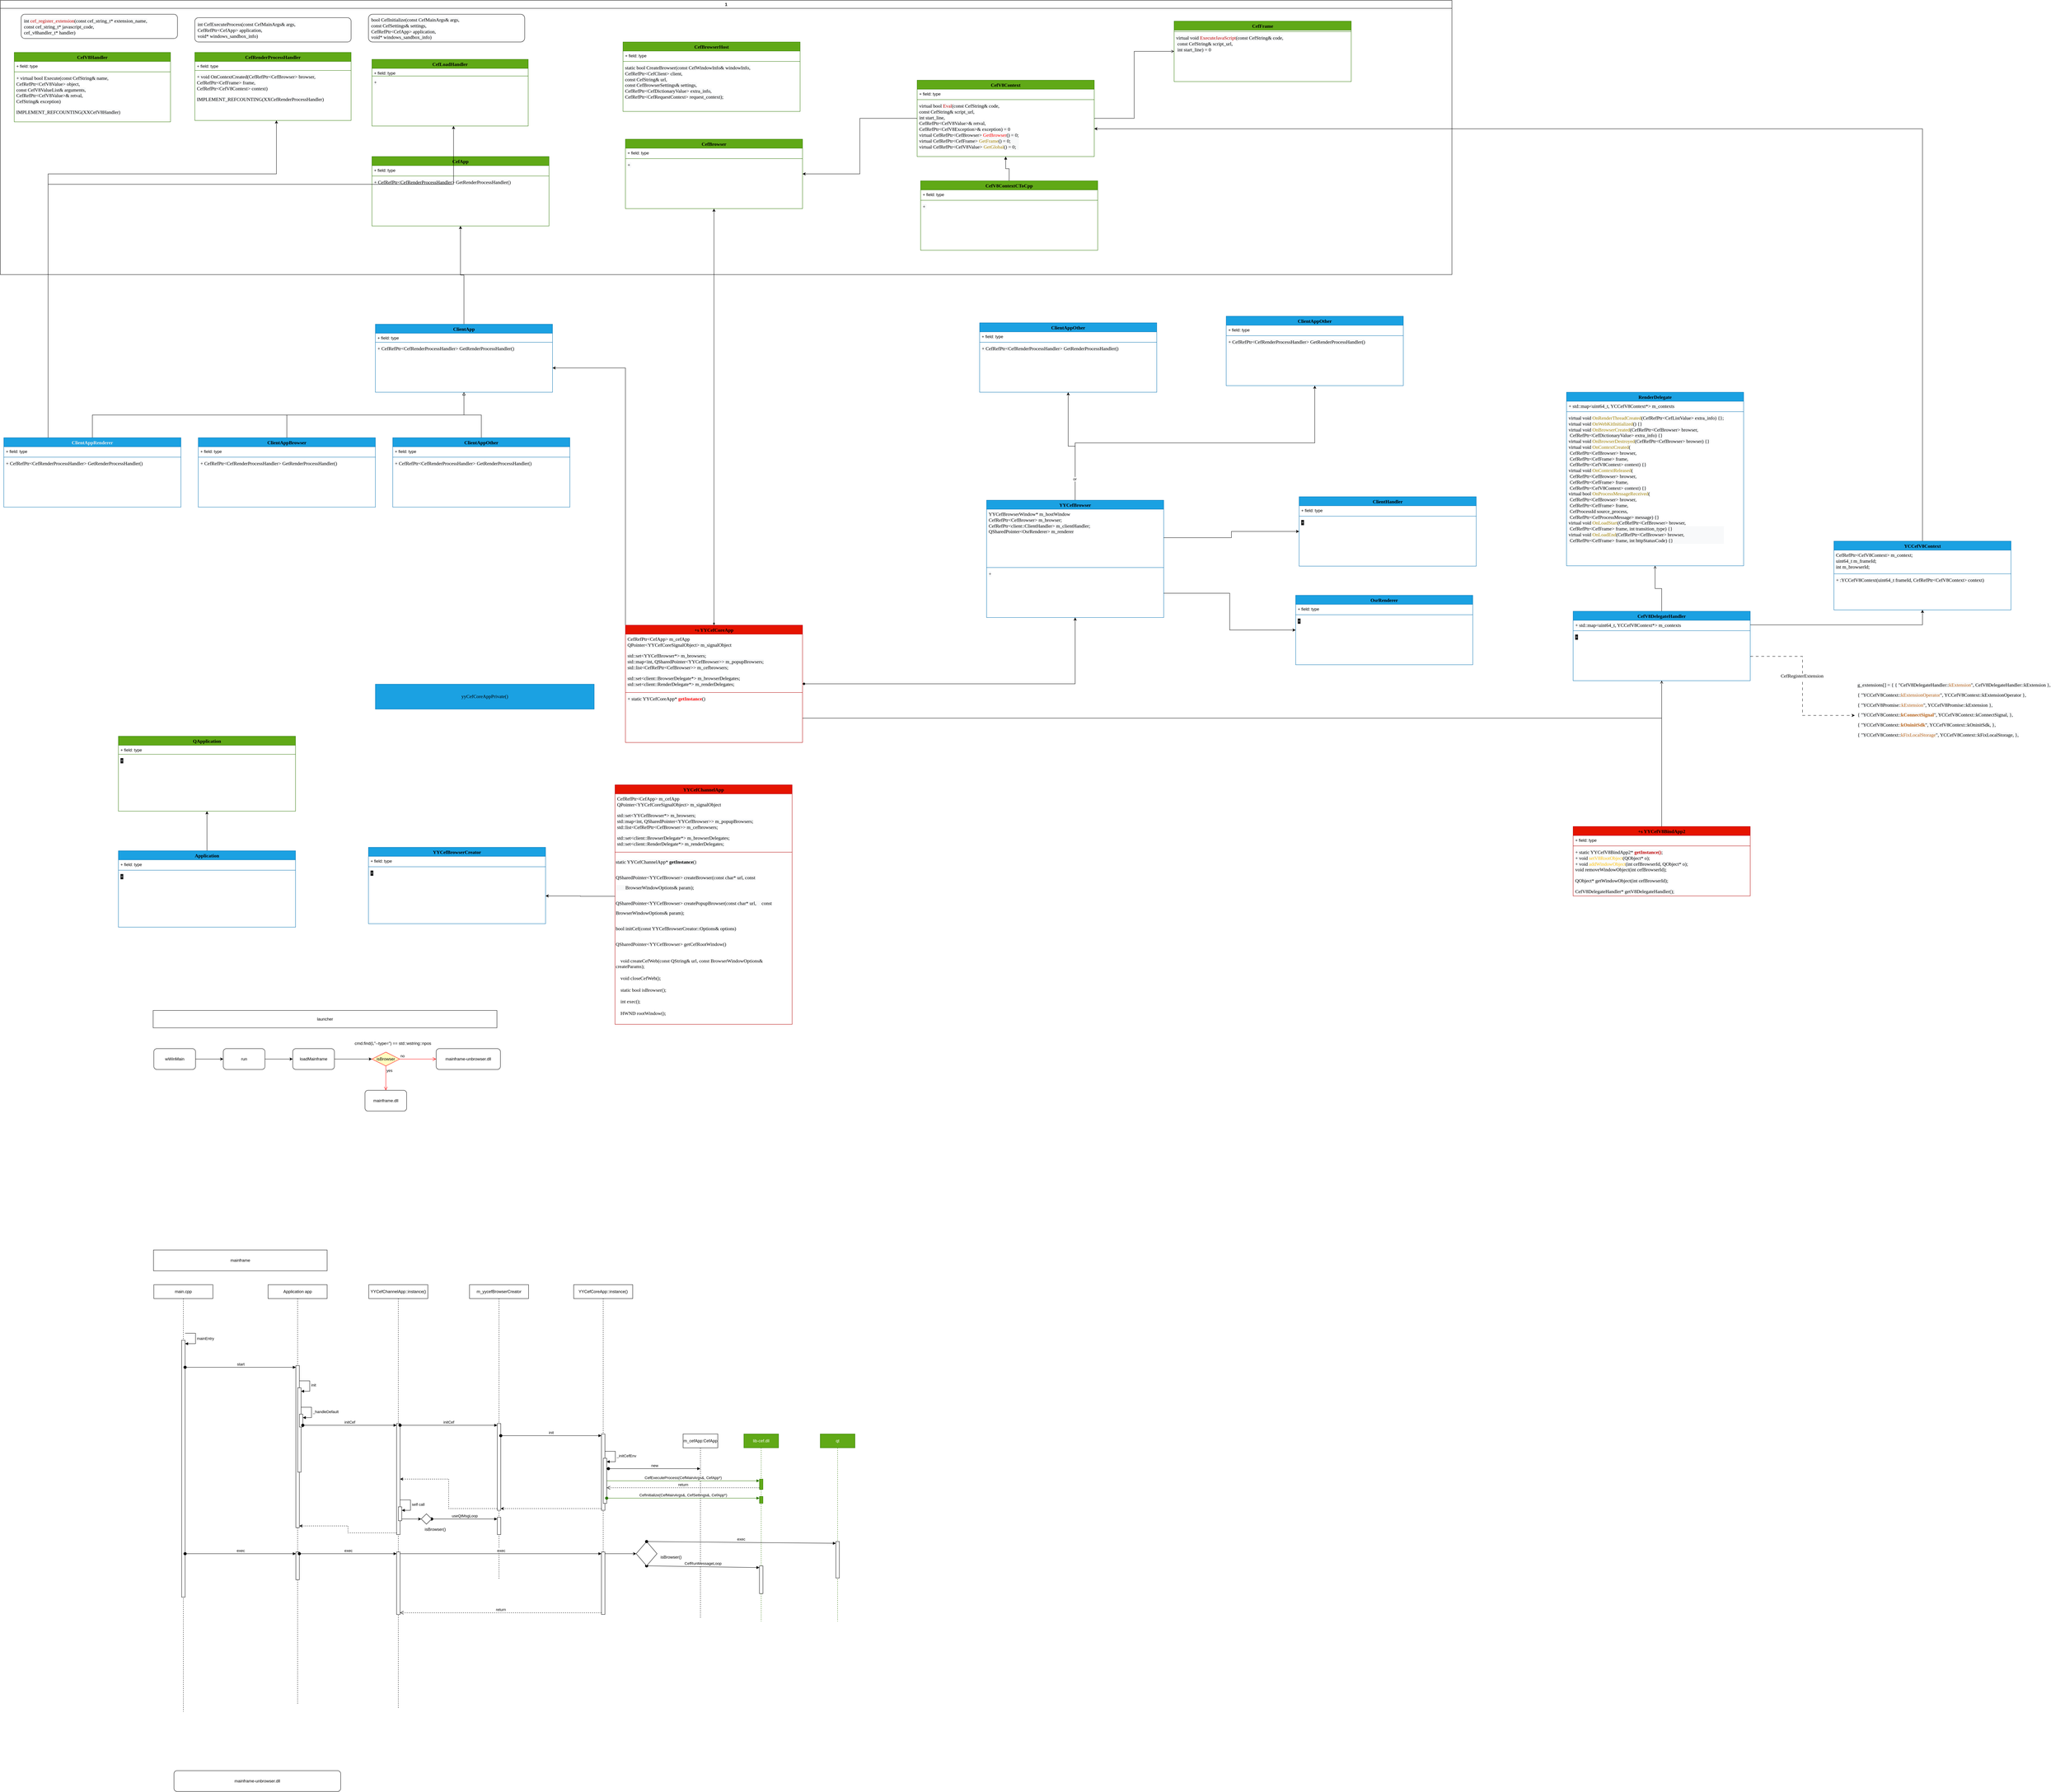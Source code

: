<mxfile version="28.1.0">
  <diagram name="Page-1" id="xx7bQ4H23C5qJWCzcObA">
    <mxGraphModel dx="1968" dy="1083" grid="1" gridSize="10" guides="1" tooltips="1" connect="1" arrows="1" fold="1" page="1" pageScale="1" pageWidth="827" pageHeight="1169" math="0" shadow="0">
      <root>
        <mxCell id="0" />
        <mxCell id="1" parent="0" />
        <mxCell id="9QPMXsnIaiFJWs5hB8Ml-6" value="1" style="swimlane;whiteSpace=wrap;html=1;" parent="1" vertex="1">
          <mxGeometry x="20" y="40" width="4180" height="790" as="geometry" />
        </mxCell>
        <mxCell id="9QPMXsnIaiFJWs5hB8Ml-9" value="&lt;span style=&quot;color: rgb(0, 0, 0); font-family: 默认字体; font-size: 14px; background-color: rgb(248, 249, 250);&quot;&gt;int&amp;nbsp;&lt;/span&gt;&lt;font color=&quot;#c00000&quot; style=&quot;margin: 0px; padding: 0px; font-family: 默认字体; font-size: 14px; background-color: rgb(248, 249, 250);&quot;&gt;cef_register_extension&lt;/font&gt;&lt;span style=&quot;color: rgb(0, 0, 0); font-family: 默认字体; font-size: 14px; background-color: rgb(248, 249, 250);&quot;&gt;(const cef_string_t* extension_name,&lt;/span&gt;&lt;br style=&quot;margin: 0px; padding: 0px; color: rgb(0, 0, 0); font-family: 默认字体; font-size: 14px; background-color: rgb(248, 249, 250);&quot;&gt;&lt;span style=&quot;color: rgb(0, 0, 0); font-family: 默认字体; font-size: 14px; background-color: rgb(248, 249, 250);&quot;&gt;const cef_string_t* javascript_code,&lt;/span&gt;&lt;br style=&quot;margin: 0px; padding: 0px; color: rgb(0, 0, 0); font-family: 默认字体; font-size: 14px; background-color: rgb(248, 249, 250);&quot;&gt;&lt;span style=&quot;color: rgb(0, 0, 0); font-family: 默认字体; font-size: 14px; background-color: rgb(248, 249, 250);&quot;&gt;cef_v8handler_t* handler)&lt;/span&gt;" style="rounded=1;whiteSpace=wrap;html=1;align=left;spacingTop=4;spacing=8;" parent="9QPMXsnIaiFJWs5hB8Ml-6" vertex="1">
          <mxGeometry x="60" y="40" width="450" height="70" as="geometry" />
        </mxCell>
        <mxCell id="9QPMXsnIaiFJWs5hB8Ml-12" value="&lt;span style=&quot;color: rgb(0, 0, 0); font-family: 默认字体; font-size: 14px; text-align: center; background-color: rgb(248, 249, 250);&quot;&gt;int &lt;/span&gt;&lt;span style=&quot;font-family: 默认字体; font-size: 14px; text-align: center; background-color: rgb(248, 249, 250);&quot;&gt;&lt;font style=&quot;color: light-dark(rgb(0, 0, 0), rgb(255, 102, 102));&quot;&gt;CefExecuteProcess&lt;/font&gt;&lt;/span&gt;&lt;span style=&quot;color: rgb(0, 0, 0); font-family: 默认字体; font-size: 14px; text-align: center; background-color: rgb(248, 249, 250);&quot;&gt;(const CefMainArgs&amp;amp; args,&lt;/span&gt;&lt;br style=&quot;margin: 0px; padding: 0px; color: rgb(0, 0, 0); font-family: 默认字体; font-size: 14px; text-align: center; background-color: rgb(248, 249, 250);&quot;&gt;&lt;span style=&quot;color: rgb(0, 0, 0); font-family: 默认字体; font-size: 14px; text-align: center; background-color: rgb(248, 249, 250);&quot;&gt;CefRefPtr&amp;lt;CefApp&amp;gt; application,&lt;/span&gt;&lt;br style=&quot;margin: 0px; padding: 0px; color: rgb(0, 0, 0); font-family: 默认字体; font-size: 14px; text-align: center; background-color: rgb(248, 249, 250);&quot;&gt;&lt;span style=&quot;color: rgb(0, 0, 0); font-family: 默认字体; font-size: 14px; text-align: center; background-color: rgb(248, 249, 250);&quot;&gt;void* windows_sandbox_info)&lt;/span&gt;" style="rounded=1;whiteSpace=wrap;html=1;align=left;spacingTop=4;spacing=8;" parent="9QPMXsnIaiFJWs5hB8Ml-6" vertex="1">
          <mxGeometry x="560" y="50" width="450" height="70" as="geometry" />
        </mxCell>
        <mxCell id="9QPMXsnIaiFJWs5hB8Ml-16" value="&lt;span style=&quot;color: rgb(0, 0, 0); font-family: 默认字体; font-size: 14px; text-align: center; background-color: rgb(248, 249, 250);&quot;&gt;bool &lt;/span&gt;&lt;span style=&quot;font-family: 默认字体; font-size: 14px; text-align: center; background-color: rgb(248, 249, 250); color: rgb(0, 0, 0);&quot;&gt;&lt;font style=&quot;color: light-dark(rgb(0, 0, 0), rgb(255, 102, 102));&quot;&gt;CefInitializ&lt;/font&gt;&lt;/span&gt;&lt;span style=&quot;color: rgb(0, 0, 0); font-family: 默认字体; font-size: 14px; text-align: center; background-color: rgb(248, 249, 250);&quot;&gt;e(const CefMainArgs&amp;amp; args,&lt;/span&gt;&lt;br style=&quot;margin: 0px; padding: 0px; color: rgb(0, 0, 0); font-family: 默认字体; font-size: 14px; text-align: center; background-color: rgb(248, 249, 250);&quot;&gt;&lt;span style=&quot;color: rgb(0, 0, 0); font-family: 默认字体; font-size: 14px; text-align: center; background-color: rgb(248, 249, 250);&quot;&gt;const CefSettings&amp;amp; settings,&lt;/span&gt;&lt;br style=&quot;margin: 0px; padding: 0px; color: rgb(0, 0, 0); font-family: 默认字体; font-size: 14px; text-align: center; background-color: rgb(248, 249, 250);&quot;&gt;&lt;span style=&quot;color: rgb(0, 0, 0); font-family: 默认字体; font-size: 14px; text-align: center; background-color: rgb(248, 249, 250);&quot;&gt;CefRefPtr&amp;lt;CefApp&amp;gt; application,&lt;/span&gt;&lt;br style=&quot;margin: 0px; padding: 0px; color: rgb(0, 0, 0); font-family: 默认字体; font-size: 14px; text-align: center; background-color: rgb(248, 249, 250);&quot;&gt;&lt;span style=&quot;color: rgb(0, 0, 0); font-family: 默认字体; font-size: 14px; text-align: center; background-color: rgb(248, 249, 250);&quot;&gt;void* windows_sandbox_info)&lt;/span&gt;" style="rounded=1;whiteSpace=wrap;html=1;align=left;spacingTop=4;spacing=8;" parent="9QPMXsnIaiFJWs5hB8Ml-6" vertex="1">
          <mxGeometry x="1060" y="40" width="450" height="80" as="geometry" />
        </mxCell>
        <mxCell id="9QPMXsnIaiFJWs5hB8Ml-1" value="&lt;span style=&quot;color: rgb(0, 0, 0); font-family: 默认字体; font-size: 14px; text-wrap-mode: nowrap;&quot;&gt;CefRenderProcessHandler&lt;/span&gt;" style="swimlane;fontStyle=1;align=center;verticalAlign=top;childLayout=stackLayout;horizontal=1;startSize=26;horizontalStack=0;resizeParent=1;resizeParentMax=0;resizeLast=0;collapsible=1;marginBottom=0;whiteSpace=wrap;html=1;fillColor=#60a917;fontColor=#ffffff;strokeColor=#2D7600;" parent="9QPMXsnIaiFJWs5hB8Ml-6" vertex="1">
          <mxGeometry x="560" y="150" width="450" height="196" as="geometry" />
        </mxCell>
        <mxCell id="9QPMXsnIaiFJWs5hB8Ml-2" value="+ field: type" style="text;strokeColor=none;fillColor=none;align=left;verticalAlign=top;spacingLeft=4;spacingRight=4;overflow=hidden;rotatable=0;points=[[0,0.5],[1,0.5]];portConstraint=eastwest;whiteSpace=wrap;html=1;" parent="9QPMXsnIaiFJWs5hB8Ml-1" vertex="1">
          <mxGeometry y="26" width="450" height="22" as="geometry" />
        </mxCell>
        <mxCell id="9QPMXsnIaiFJWs5hB8Ml-3" value="" style="line;strokeWidth=1;fillColor=none;align=left;verticalAlign=middle;spacingTop=-1;spacingLeft=3;spacingRight=3;rotatable=0;labelPosition=right;points=[];portConstraint=eastwest;strokeColor=inherit;" parent="9QPMXsnIaiFJWs5hB8Ml-1" vertex="1">
          <mxGeometry y="48" width="450" height="8" as="geometry" />
        </mxCell>
        <mxCell id="9QPMXsnIaiFJWs5hB8Ml-4" value="&lt;span style=&quot;color: rgb(0, 0, 0); font-family: 默认字体; font-size: 14px; text-wrap-mode: nowrap; background-color: rgb(248, 249, 250);&quot;&gt;+ void OnContextCreated(CefRefPtr&amp;lt;CefBrowser&amp;gt; browser,&lt;/span&gt;&lt;br style=&quot;margin: 0px; padding: 0px; color: rgb(0, 0, 0); font-family: 默认字体; font-size: 14px; text-wrap-mode: nowrap; background-color: rgb(248, 249, 250);&quot;&gt;&lt;span style=&quot;color: rgb(0, 0, 0); font-family: 默认字体; font-size: 14px; text-wrap-mode: nowrap; background-color: rgb(248, 249, 250);&quot;&gt;CefRefPtr&amp;lt;CefFrame&amp;gt; frame,&lt;/span&gt;&lt;br style=&quot;margin: 0px; padding: 0px; color: rgb(0, 0, 0); font-family: 默认字体; font-size: 14px; text-wrap-mode: nowrap; background-color: rgb(248, 249, 250);&quot;&gt;&lt;span style=&quot;color: rgb(0, 0, 0); font-family: 默认字体; font-size: 14px; text-wrap-mode: nowrap; background-color: rgb(248, 249, 250);&quot;&gt;CefRefPtr&amp;lt;CefV8Context&amp;gt; context)&lt;/span&gt;&lt;br style=&quot;margin: 0px; padding: 0px; color: rgb(0, 0, 0); font-family: 默认字体; font-size: 14px; text-wrap-mode: nowrap; background-color: rgb(248, 249, 250);&quot;&gt;&lt;br style=&quot;margin: 0px; padding: 0px; color: rgb(0, 0, 0); font-family: 默认字体; font-size: 14px; text-wrap-mode: nowrap; background-color: rgb(248, 249, 250);&quot;&gt;&lt;span style=&quot;color: rgb(0, 0, 0); font-family: 默认字体; font-size: 14px; text-wrap-mode: nowrap; background-color: rgb(248, 249, 250);&quot;&gt;IMPLEMENT_REFCOUNTING(XXCefRenderProcessHandler)&lt;/span&gt;" style="text;strokeColor=none;fillColor=none;align=left;verticalAlign=top;spacingLeft=4;spacingRight=4;overflow=hidden;rotatable=0;points=[[0,0.5],[1,0.5]];portConstraint=eastwest;whiteSpace=wrap;html=1;" parent="9QPMXsnIaiFJWs5hB8Ml-1" vertex="1">
          <mxGeometry y="56" width="450" height="140" as="geometry" />
        </mxCell>
        <mxCell id="9QPMXsnIaiFJWs5hB8Ml-21" value="&lt;span style=&quot;color: rgb(0, 0, 0); font-family: 默认字体; font-size: 14px; text-wrap-mode: nowrap;&quot;&gt;CefV8Handler&lt;/span&gt;" style="swimlane;fontStyle=1;align=center;verticalAlign=top;childLayout=stackLayout;horizontal=1;startSize=26;horizontalStack=0;resizeParent=1;resizeParentMax=0;resizeLast=0;collapsible=1;marginBottom=0;whiteSpace=wrap;html=1;fillColor=#60a917;fontColor=#ffffff;strokeColor=#2D7600;" parent="9QPMXsnIaiFJWs5hB8Ml-6" vertex="1">
          <mxGeometry x="40" y="150" width="450" height="200" as="geometry" />
        </mxCell>
        <mxCell id="9QPMXsnIaiFJWs5hB8Ml-22" value="+ field: type" style="text;strokeColor=none;fillColor=none;align=left;verticalAlign=top;spacingLeft=4;spacingRight=4;overflow=hidden;rotatable=0;points=[[0,0.5],[1,0.5]];portConstraint=eastwest;whiteSpace=wrap;html=1;" parent="9QPMXsnIaiFJWs5hB8Ml-21" vertex="1">
          <mxGeometry y="26" width="450" height="26" as="geometry" />
        </mxCell>
        <mxCell id="9QPMXsnIaiFJWs5hB8Ml-23" value="" style="line;strokeWidth=1;fillColor=none;align=left;verticalAlign=middle;spacingTop=-1;spacingLeft=3;spacingRight=3;rotatable=0;labelPosition=right;points=[];portConstraint=eastwest;strokeColor=inherit;" parent="9QPMXsnIaiFJWs5hB8Ml-21" vertex="1">
          <mxGeometry y="52" width="450" height="8" as="geometry" />
        </mxCell>
        <mxCell id="9QPMXsnIaiFJWs5hB8Ml-24" value="&lt;span style=&quot;color: rgb(0, 0, 0); font-family: 默认字体; font-size: 14px; text-wrap-mode: nowrap; background-color: rgb(248, 249, 250);&quot;&gt;+ virtual bool Execute(const CefString&amp;amp; name,&lt;/span&gt;&lt;br style=&quot;margin: 0px; padding: 0px; color: rgb(0, 0, 0); font-family: 默认字体; font-size: 14px; text-wrap-mode: nowrap; background-color: rgb(248, 249, 250);&quot;&gt;&lt;span style=&quot;color: rgb(0, 0, 0); font-family: 默认字体; font-size: 14px; text-wrap-mode: nowrap; background-color: rgb(248, 249, 250);&quot;&gt;CefRefPtr&amp;lt;CefV8Value&amp;gt; object,&lt;/span&gt;&lt;br style=&quot;margin: 0px; padding: 0px; color: rgb(0, 0, 0); font-family: 默认字体; font-size: 14px; text-wrap-mode: nowrap; background-color: rgb(248, 249, 250);&quot;&gt;&lt;span style=&quot;color: rgb(0, 0, 0); font-family: 默认字体; font-size: 14px; text-wrap-mode: nowrap; background-color: rgb(248, 249, 250);&quot;&gt;const CefV8ValueList&amp;amp; arguments,&lt;/span&gt;&lt;br style=&quot;margin: 0px; padding: 0px; color: rgb(0, 0, 0); font-family: 默认字体; font-size: 14px; text-wrap-mode: nowrap; background-color: rgb(248, 249, 250);&quot;&gt;&lt;span style=&quot;color: rgb(0, 0, 0); font-family: 默认字体; font-size: 14px; text-wrap-mode: nowrap; background-color: rgb(248, 249, 250);&quot;&gt;CefRefPtr&amp;lt;CefV8Value&amp;gt;&amp;amp; retval,&lt;/span&gt;&lt;br style=&quot;margin: 0px; padding: 0px; color: rgb(0, 0, 0); font-family: 默认字体; font-size: 14px; text-wrap-mode: nowrap; background-color: rgb(248, 249, 250);&quot;&gt;&lt;span style=&quot;color: rgb(0, 0, 0); font-family: 默认字体; font-size: 14px; text-wrap-mode: nowrap; background-color: rgb(248, 249, 250);&quot;&gt;CefString&amp;amp; exception)&lt;/span&gt;&lt;br style=&quot;margin: 0px; padding: 0px; color: rgb(0, 0, 0); font-family: 默认字体; font-size: 14px; text-wrap-mode: nowrap; background-color: rgb(248, 249, 250);&quot;&gt;&lt;br style=&quot;margin: 0px; padding: 0px; color: rgb(0, 0, 0); font-family: 默认字体; font-size: 14px; text-wrap-mode: nowrap; background-color: rgb(248, 249, 250);&quot;&gt;&lt;span style=&quot;color: rgb(0, 0, 0); font-family: 默认字体; font-size: 14px; text-wrap-mode: nowrap; background-color: rgb(248, 249, 250);&quot;&gt;IMPLEMENT_REFCOUNTING(XXCefV8Handler)&lt;/span&gt;" style="text;strokeColor=none;fillColor=none;align=left;verticalAlign=top;spacingLeft=4;spacingRight=4;overflow=hidden;rotatable=0;points=[[0,0.5],[1,0.5]];portConstraint=eastwest;whiteSpace=wrap;html=1;" parent="9QPMXsnIaiFJWs5hB8Ml-21" vertex="1">
          <mxGeometry y="60" width="450" height="140" as="geometry" />
        </mxCell>
        <mxCell id="9QPMXsnIaiFJWs5hB8Ml-25" value="&lt;span style=&quot;color: rgb(0, 0, 0); font-family: 默认字体; font-size: 14px; text-wrap-mode: nowrap;&quot;&gt;CefLoadHandler&lt;/span&gt;" style="swimlane;fontStyle=1;align=center;verticalAlign=top;childLayout=stackLayout;horizontal=1;startSize=26;horizontalStack=0;resizeParent=1;resizeParentMax=0;resizeLast=0;collapsible=1;marginBottom=0;whiteSpace=wrap;html=1;fillColor=#60a917;fontColor=#ffffff;strokeColor=#2D7600;" parent="9QPMXsnIaiFJWs5hB8Ml-6" vertex="1">
          <mxGeometry x="1070" y="170" width="450" height="192" as="geometry" />
        </mxCell>
        <mxCell id="9QPMXsnIaiFJWs5hB8Ml-26" value="+ field: type" style="text;strokeColor=none;fillColor=none;align=left;verticalAlign=top;spacingLeft=4;spacingRight=4;overflow=hidden;rotatable=0;points=[[0,0.5],[1,0.5]];portConstraint=eastwest;whiteSpace=wrap;html=1;" parent="9QPMXsnIaiFJWs5hB8Ml-25" vertex="1">
          <mxGeometry y="26" width="450" height="18" as="geometry" />
        </mxCell>
        <mxCell id="9QPMXsnIaiFJWs5hB8Ml-27" value="" style="line;strokeWidth=1;fillColor=none;align=left;verticalAlign=middle;spacingTop=-1;spacingLeft=3;spacingRight=3;rotatable=0;labelPosition=right;points=[];portConstraint=eastwest;strokeColor=inherit;" parent="9QPMXsnIaiFJWs5hB8Ml-25" vertex="1">
          <mxGeometry y="44" width="450" height="8" as="geometry" />
        </mxCell>
        <mxCell id="9QPMXsnIaiFJWs5hB8Ml-28" value="&lt;span style=&quot;color: rgb(0, 0, 0); font-family: 默认字体; font-size: 14px; text-wrap-mode: nowrap; background-color: rgb(248, 249, 250);&quot;&gt;+&lt;/span&gt;" style="text;strokeColor=none;fillColor=none;align=left;verticalAlign=top;spacingLeft=4;spacingRight=4;overflow=hidden;rotatable=0;points=[[0,0.5],[1,0.5]];portConstraint=eastwest;whiteSpace=wrap;html=1;" parent="9QPMXsnIaiFJWs5hB8Ml-25" vertex="1">
          <mxGeometry y="52" width="450" height="140" as="geometry" />
        </mxCell>
        <mxCell id="9QPMXsnIaiFJWs5hB8Ml-29" value="&lt;span style=&quot;color: rgb(0, 0, 0); font-family: 默认字体; font-size: 14px; text-wrap-mode: nowrap;&quot;&gt;CefApp&lt;/span&gt;" style="swimlane;fontStyle=1;align=center;verticalAlign=top;childLayout=stackLayout;horizontal=1;startSize=26;horizontalStack=0;resizeParent=1;resizeParentMax=0;resizeLast=0;collapsible=1;marginBottom=0;whiteSpace=wrap;html=1;fillColor=#60a917;fontColor=#ffffff;strokeColor=#2D7600;" parent="9QPMXsnIaiFJWs5hB8Ml-6" vertex="1">
          <mxGeometry x="1070" y="450" width="510" height="200" as="geometry" />
        </mxCell>
        <mxCell id="9QPMXsnIaiFJWs5hB8Ml-30" value="+ field: type" style="text;strokeColor=none;fillColor=none;align=left;verticalAlign=top;spacingLeft=4;spacingRight=4;overflow=hidden;rotatable=0;points=[[0,0.5],[1,0.5]];portConstraint=eastwest;whiteSpace=wrap;html=1;" parent="9QPMXsnIaiFJWs5hB8Ml-29" vertex="1">
          <mxGeometry y="26" width="510" height="26" as="geometry" />
        </mxCell>
        <mxCell id="9QPMXsnIaiFJWs5hB8Ml-31" value="" style="line;strokeWidth=1;fillColor=none;align=left;verticalAlign=middle;spacingTop=-1;spacingLeft=3;spacingRight=3;rotatable=0;labelPosition=right;points=[];portConstraint=eastwest;strokeColor=inherit;" parent="9QPMXsnIaiFJWs5hB8Ml-29" vertex="1">
          <mxGeometry y="52" width="510" height="8" as="geometry" />
        </mxCell>
        <mxCell id="9QPMXsnIaiFJWs5hB8Ml-32" value="&lt;span style=&quot;color: rgb(0, 0, 0); font-family: 默认字体; font-size: 14px; text-wrap-mode: nowrap; background-color: rgb(248, 249, 250);&quot;&gt;+ CefRefPtr&amp;lt;CefRenderProcessHandler&amp;gt; GetRenderProcessHandler()&lt;/span&gt;" style="text;strokeColor=none;fillColor=none;align=left;verticalAlign=top;spacingLeft=4;spacingRight=4;overflow=hidden;rotatable=0;points=[[0,0.5],[1,0.5]];portConstraint=eastwest;whiteSpace=wrap;html=1;" parent="9QPMXsnIaiFJWs5hB8Ml-29" vertex="1">
          <mxGeometry y="60" width="510" height="140" as="geometry" />
        </mxCell>
        <mxCell id="9QPMXsnIaiFJWs5hB8Ml-64" value="&lt;span style=&quot;color: rgb(0, 0, 0); font-family: 默认字体; font-size: 14px; text-wrap-mode: nowrap;&quot;&gt;CefBrowser&lt;/span&gt;" style="swimlane;fontStyle=1;align=center;verticalAlign=top;childLayout=stackLayout;horizontal=1;startSize=26;horizontalStack=0;resizeParent=1;resizeParentMax=0;resizeLast=0;collapsible=1;marginBottom=0;whiteSpace=wrap;html=1;fillColor=#60a917;fontColor=#ffffff;strokeColor=#2D7600;" parent="9QPMXsnIaiFJWs5hB8Ml-6" vertex="1">
          <mxGeometry x="1800" y="400" width="510" height="200" as="geometry" />
        </mxCell>
        <mxCell id="9QPMXsnIaiFJWs5hB8Ml-65" value="+ field: type" style="text;strokeColor=none;fillColor=none;align=left;verticalAlign=top;spacingLeft=4;spacingRight=4;overflow=hidden;rotatable=0;points=[[0,0.5],[1,0.5]];portConstraint=eastwest;whiteSpace=wrap;html=1;" parent="9QPMXsnIaiFJWs5hB8Ml-64" vertex="1">
          <mxGeometry y="26" width="510" height="26" as="geometry" />
        </mxCell>
        <mxCell id="9QPMXsnIaiFJWs5hB8Ml-66" value="" style="line;strokeWidth=1;fillColor=none;align=left;verticalAlign=middle;spacingTop=-1;spacingLeft=3;spacingRight=3;rotatable=0;labelPosition=right;points=[];portConstraint=eastwest;strokeColor=inherit;" parent="9QPMXsnIaiFJWs5hB8Ml-64" vertex="1">
          <mxGeometry y="52" width="510" height="8" as="geometry" />
        </mxCell>
        <mxCell id="9QPMXsnIaiFJWs5hB8Ml-67" value="&lt;span style=&quot;color: rgb(0, 0, 0); font-family: 默认字体; font-size: 14px; text-wrap-mode: nowrap; background-color: rgb(248, 249, 250);&quot;&gt;+&amp;nbsp;&lt;/span&gt;" style="text;strokeColor=none;fillColor=none;align=left;verticalAlign=top;spacingLeft=4;spacingRight=4;overflow=hidden;rotatable=0;points=[[0,0.5],[1,0.5]];portConstraint=eastwest;whiteSpace=wrap;html=1;" parent="9QPMXsnIaiFJWs5hB8Ml-64" vertex="1">
          <mxGeometry y="60" width="510" height="140" as="geometry" />
        </mxCell>
        <mxCell id="9QPMXsnIaiFJWs5hB8Ml-68" value="&lt;span style=&quot;color: rgb(0, 0, 0); font-family: 默认字体; font-size: 14px; text-wrap-mode: nowrap;&quot;&gt;CefBrowserHost&lt;/span&gt;" style="swimlane;fontStyle=1;align=center;verticalAlign=top;childLayout=stackLayout;horizontal=1;startSize=26;horizontalStack=0;resizeParent=1;resizeParentMax=0;resizeLast=0;collapsible=1;marginBottom=0;whiteSpace=wrap;html=1;fillColor=#60a917;fontColor=#ffffff;strokeColor=#2D7600;" parent="9QPMXsnIaiFJWs5hB8Ml-6" vertex="1">
          <mxGeometry x="1793" y="120" width="510" height="200" as="geometry" />
        </mxCell>
        <mxCell id="9QPMXsnIaiFJWs5hB8Ml-69" value="+ field: type" style="text;strokeColor=none;fillColor=none;align=left;verticalAlign=top;spacingLeft=4;spacingRight=4;overflow=hidden;rotatable=0;points=[[0,0.5],[1,0.5]];portConstraint=eastwest;whiteSpace=wrap;html=1;" parent="9QPMXsnIaiFJWs5hB8Ml-68" vertex="1">
          <mxGeometry y="26" width="510" height="26" as="geometry" />
        </mxCell>
        <mxCell id="9QPMXsnIaiFJWs5hB8Ml-70" value="" style="line;strokeWidth=1;fillColor=none;align=left;verticalAlign=middle;spacingTop=-1;spacingLeft=3;spacingRight=3;rotatable=0;labelPosition=right;points=[];portConstraint=eastwest;strokeColor=inherit;" parent="9QPMXsnIaiFJWs5hB8Ml-68" vertex="1">
          <mxGeometry y="52" width="510" height="8" as="geometry" />
        </mxCell>
        <mxCell id="9QPMXsnIaiFJWs5hB8Ml-71" value="&lt;span style=&quot;color: rgb(0, 0, 0); font-family: 默认字体; font-size: 14px; text-wrap-mode: nowrap; background-color: rgb(248, 249, 250);&quot;&gt;static bool CreateBrowser(const CefWindowInfo&amp;amp; windowInfo,&lt;/span&gt;&lt;br style=&quot;margin: 0px; padding: 0px; color: rgb(0, 0, 0); font-family: 默认字体; font-size: 14px; text-wrap-mode: nowrap; background-color: rgb(248, 249, 250);&quot;&gt;&lt;span style=&quot;color: rgb(0, 0, 0); font-family: 默认字体; font-size: 14px; text-wrap-mode: nowrap; background-color: rgb(248, 249, 250);&quot;&gt;CefRefPtr&amp;lt;CefClient&amp;gt; client,&lt;/span&gt;&lt;br style=&quot;margin: 0px; padding: 0px; color: rgb(0, 0, 0); font-family: 默认字体; font-size: 14px; text-wrap-mode: nowrap; background-color: rgb(248, 249, 250);&quot;&gt;&lt;span style=&quot;color: rgb(0, 0, 0); font-family: 默认字体; font-size: 14px; text-wrap-mode: nowrap; background-color: rgb(248, 249, 250);&quot;&gt;const CefString&amp;amp; url,&lt;/span&gt;&lt;br style=&quot;margin: 0px; padding: 0px; color: rgb(0, 0, 0); font-family: 默认字体; font-size: 14px; text-wrap-mode: nowrap; background-color: rgb(248, 249, 250);&quot;&gt;&lt;span style=&quot;color: rgb(0, 0, 0); font-family: 默认字体; font-size: 14px; text-wrap-mode: nowrap; background-color: rgb(248, 249, 250);&quot;&gt;const CefBrowserSettings&amp;amp; settings,&lt;/span&gt;&lt;br style=&quot;margin: 0px; padding: 0px; color: rgb(0, 0, 0); font-family: 默认字体; font-size: 14px; text-wrap-mode: nowrap; background-color: rgb(248, 249, 250);&quot;&gt;&lt;span style=&quot;color: rgb(0, 0, 0); font-family: 默认字体; font-size: 14px; text-wrap-mode: nowrap; background-color: rgb(248, 249, 250);&quot;&gt;CefRefPtr&amp;lt;CefDictionaryValue&amp;gt; extra_info,&lt;/span&gt;&lt;br style=&quot;margin: 0px; padding: 0px; color: rgb(0, 0, 0); font-family: 默认字体; font-size: 14px; text-wrap-mode: nowrap; background-color: rgb(248, 249, 250);&quot;&gt;&lt;span style=&quot;color: rgb(0, 0, 0); font-family: 默认字体; font-size: 14px; text-wrap-mode: nowrap; background-color: rgb(248, 249, 250);&quot;&gt;CefRefPtr&amp;lt;CefRequestContext&amp;gt; request_context);&lt;/span&gt;" style="text;strokeColor=none;fillColor=none;align=left;verticalAlign=top;spacingLeft=4;spacingRight=4;overflow=hidden;rotatable=0;points=[[0,0.5],[1,0.5]];portConstraint=eastwest;whiteSpace=wrap;html=1;" parent="9QPMXsnIaiFJWs5hB8Ml-68" vertex="1">
          <mxGeometry y="60" width="510" height="140" as="geometry" />
        </mxCell>
        <mxCell id="9QPMXsnIaiFJWs5hB8Ml-77" value="&lt;span style=&quot;color: rgb(0, 0, 0); font-family: 默认字体; font-size: 14px; text-wrap-mode: nowrap;&quot;&gt;CefFrame&lt;/span&gt;" style="swimlane;fontStyle=1;align=center;verticalAlign=top;childLayout=stackLayout;horizontal=1;startSize=26;horizontalStack=0;resizeParent=1;resizeParentMax=0;resizeLast=0;collapsible=1;marginBottom=0;whiteSpace=wrap;html=1;fillColor=#60a917;fontColor=#ffffff;strokeColor=#2D7600;" parent="9QPMXsnIaiFJWs5hB8Ml-6" vertex="1">
          <mxGeometry x="3380" y="60" width="510" height="174" as="geometry" />
        </mxCell>
        <mxCell id="9QPMXsnIaiFJWs5hB8Ml-79" value="" style="line;strokeWidth=1;fillColor=none;align=left;verticalAlign=middle;spacingTop=-1;spacingLeft=3;spacingRight=3;rotatable=0;labelPosition=right;points=[];portConstraint=eastwest;strokeColor=inherit;" parent="9QPMXsnIaiFJWs5hB8Ml-77" vertex="1">
          <mxGeometry y="26" width="510" height="8" as="geometry" />
        </mxCell>
        <mxCell id="9QPMXsnIaiFJWs5hB8Ml-80" value="&lt;span style=&quot;color: rgb(0, 0, 0); font-family: 默认字体; font-size: 14px; background-color: rgb(248, 249, 250);&quot;&gt;virtual void&amp;nbsp;&lt;/span&gt;&lt;font style=&quot;margin: 0px; padding: 0px; font-family: 默认字体; font-size: 14px; background-color: rgb(248, 249, 250);&quot; color=&quot;#c00000&quot;&gt;ExecuteJavaScript&lt;/font&gt;&lt;span style=&quot;color: rgb(0, 0, 0); font-family: 默认字体; font-size: 14px; background-color: rgb(248, 249, 250);&quot;&gt;(const CefString&amp;amp; code,&lt;/span&gt;&lt;br style=&quot;margin: 0px; padding: 0px; color: rgb(0, 0, 0); font-family: 默认字体; font-size: 14px; background-color: rgb(248, 249, 250);&quot;&gt;&lt;span style=&quot;margin: 0px; padding: 0px; color: rgb(0, 0, 0); font-family: 默认字体; font-size: 14px; background-color: rgb(248, 249, 250); white-space: pre;&quot;&gt; &lt;/span&gt;&lt;span style=&quot;color: rgb(0, 0, 0); font-family: 默认字体; font-size: 14px; background-color: rgb(248, 249, 250);&quot;&gt;const CefString&amp;amp; script_url,&lt;/span&gt;&lt;br style=&quot;margin: 0px; padding: 0px; color: rgb(0, 0, 0); font-family: 默认字体; font-size: 14px; background-color: rgb(248, 249, 250);&quot;&gt;&lt;span style=&quot;margin: 0px; padding: 0px; color: rgb(0, 0, 0); font-family: 默认字体; font-size: 14px; background-color: rgb(248, 249, 250); white-space: pre;&quot;&gt; &lt;/span&gt;&lt;span style=&quot;color: rgb(0, 0, 0); font-family: 默认字体; font-size: 14px; background-color: rgb(248, 249, 250);&quot;&gt;int start_line) = 0&lt;/span&gt;" style="text;strokeColor=none;fillColor=none;align=left;verticalAlign=top;spacingLeft=4;spacingRight=4;overflow=hidden;rotatable=0;points=[[0,0.5],[1,0.5]];portConstraint=eastwest;whiteSpace=wrap;html=1;" parent="9QPMXsnIaiFJWs5hB8Ml-77" vertex="1">
          <mxGeometry y="34" width="510" height="140" as="geometry" />
        </mxCell>
        <mxCell id="9QPMXsnIaiFJWs5hB8Ml-73" value="&lt;span style=&quot;color: rgb(0, 0, 0); font-family: 默认字体; font-size: 14px; text-wrap-mode: nowrap;&quot;&gt;CefV8Context&lt;/span&gt;" style="swimlane;fontStyle=1;align=center;verticalAlign=top;childLayout=stackLayout;horizontal=1;startSize=26;horizontalStack=0;resizeParent=1;resizeParentMax=0;resizeLast=0;collapsible=1;marginBottom=0;whiteSpace=wrap;html=1;fillColor=#60a917;fontColor=#ffffff;strokeColor=#2D7600;" parent="9QPMXsnIaiFJWs5hB8Ml-6" vertex="1">
          <mxGeometry x="2640" y="230" width="510" height="220" as="geometry" />
        </mxCell>
        <mxCell id="9QPMXsnIaiFJWs5hB8Ml-74" value="+ field: type" style="text;strokeColor=none;fillColor=none;align=left;verticalAlign=top;spacingLeft=4;spacingRight=4;overflow=hidden;rotatable=0;points=[[0,0.5],[1,0.5]];portConstraint=eastwest;whiteSpace=wrap;html=1;" parent="9QPMXsnIaiFJWs5hB8Ml-73" vertex="1">
          <mxGeometry y="26" width="510" height="26" as="geometry" />
        </mxCell>
        <mxCell id="9QPMXsnIaiFJWs5hB8Ml-75" value="" style="line;strokeWidth=1;fillColor=none;align=left;verticalAlign=middle;spacingTop=-1;spacingLeft=3;spacingRight=3;rotatable=0;labelPosition=right;points=[];portConstraint=eastwest;strokeColor=inherit;" parent="9QPMXsnIaiFJWs5hB8Ml-73" vertex="1">
          <mxGeometry y="52" width="510" height="8" as="geometry" />
        </mxCell>
        <mxCell id="9QPMXsnIaiFJWs5hB8Ml-76" value="&lt;span style=&quot;color: rgb(0, 0, 0); font-family: 默认字体; font-size: 14px; background-color: rgb(248, 249, 250);&quot;&gt;virtual bool&amp;nbsp;&lt;/span&gt;&lt;font style=&quot;margin: 0px; padding: 0px; font-family: 默认字体; font-size: 14px; background-color: rgb(248, 249, 250);&quot; color=&quot;#c00000&quot;&gt;Eval&lt;/font&gt;&lt;span style=&quot;color: rgb(0, 0, 0); font-family: 默认字体; font-size: 14px; background-color: rgb(248, 249, 250);&quot;&gt;(const CefString&amp;amp; code,&lt;/span&gt;&lt;br style=&quot;margin: 0px; padding: 0px; color: rgb(0, 0, 0); font-family: 默认字体; font-size: 14px; background-color: rgb(248, 249, 250);&quot;&gt;&lt;span style=&quot;color: rgb(0, 0, 0); font-family: 默认字体; font-size: 14px; background-color: rgb(248, 249, 250);&quot;&gt;const CefString&amp;amp; script_url,&lt;/span&gt;&lt;br style=&quot;margin: 0px; padding: 0px; color: rgb(0, 0, 0); font-family: 默认字体; font-size: 14px; background-color: rgb(248, 249, 250);&quot;&gt;&lt;span style=&quot;color: rgb(0, 0, 0); font-family: 默认字体; font-size: 14px; background-color: rgb(248, 249, 250);&quot;&gt;int start_line,&lt;/span&gt;&lt;br style=&quot;margin: 0px; padding: 0px; color: rgb(0, 0, 0); font-family: 默认字体; font-size: 14px; background-color: rgb(248, 249, 250);&quot;&gt;&lt;span style=&quot;color: rgb(0, 0, 0); font-family: 默认字体; font-size: 14px; background-color: rgb(248, 249, 250);&quot;&gt;CefRefPtr&amp;lt;CefV8Value&amp;gt;&amp;amp; retval,&lt;/span&gt;&lt;br style=&quot;margin: 0px; padding: 0px; color: rgb(0, 0, 0); font-family: 默认字体; font-size: 14px; background-color: rgb(248, 249, 250);&quot;&gt;&lt;span style=&quot;color: rgb(0, 0, 0); font-family: 默认字体; font-size: 14px; background-color: rgb(248, 249, 250);&quot;&gt;CefRefPtr&amp;lt;CefV8Exception&amp;gt;&amp;amp; exception) = 0&lt;/span&gt;&lt;p style=&quot;margin: 0px; padding: 0px; color: rgb(0, 0, 0); font-family: 默认字体; font-size: 14px; background-color: rgb(248, 249, 250);&quot;&gt;&lt;/p&gt;&lt;div style=&quot;margin: 0px; padding: 0px; color: rgb(0, 0, 0); font-family: 默认字体; font-size: 14px; background-color: rgb(248, 249, 250);&quot;&gt;virtual CefRefPtr&amp;lt;CefBrowser&amp;gt;&amp;nbsp;&lt;font style=&quot;margin: 0px; padding: 0px;&quot; color=&quot;#ff0000&quot;&gt;GetBrowser&lt;/font&gt;() = 0;&lt;br style=&quot;margin: 0px; padding: 0px;&quot;&gt;virtual CefRefPtr&amp;lt;CefFrame&amp;gt;&amp;nbsp;&lt;font style=&quot;margin: 0px; padding: 0px;&quot; color=&quot;#a38200&quot;&gt;GetFrame&lt;/font&gt;() = 0;&lt;br style=&quot;margin: 0px; padding: 0px;&quot;&gt;virtual CefRefPtr&amp;lt;CefV8Value&amp;gt;&amp;nbsp;&lt;font style=&quot;margin: 0px; padding: 0px;&quot; color=&quot;#a38200&quot;&gt;GetGlobal&lt;/font&gt;() = 0;&lt;/div&gt;" style="text;strokeColor=none;fillColor=none;align=left;verticalAlign=top;spacingLeft=4;spacingRight=4;overflow=hidden;rotatable=0;points=[[0,0.5],[1,0.5]];portConstraint=eastwest;whiteSpace=wrap;html=1;" parent="9QPMXsnIaiFJWs5hB8Ml-73" vertex="1">
          <mxGeometry y="60" width="510" height="160" as="geometry" />
        </mxCell>
        <mxCell id="9QPMXsnIaiFJWs5hB8Ml-81" style="edgeStyle=orthogonalEdgeStyle;rounded=0;orthogonalLoop=1;jettySize=auto;html=1;endArrow=open;endFill=0;" parent="9QPMXsnIaiFJWs5hB8Ml-6" source="9QPMXsnIaiFJWs5hB8Ml-73" target="9QPMXsnIaiFJWs5hB8Ml-77" edge="1">
          <mxGeometry relative="1" as="geometry" />
        </mxCell>
        <mxCell id="9QPMXsnIaiFJWs5hB8Ml-82" style="edgeStyle=orthogonalEdgeStyle;rounded=0;orthogonalLoop=1;jettySize=auto;html=1;" parent="9QPMXsnIaiFJWs5hB8Ml-6" source="9QPMXsnIaiFJWs5hB8Ml-73" target="9QPMXsnIaiFJWs5hB8Ml-64" edge="1">
          <mxGeometry relative="1" as="geometry" />
        </mxCell>
        <mxCell id="9QPMXsnIaiFJWs5hB8Ml-87" style="edgeStyle=orthogonalEdgeStyle;rounded=0;orthogonalLoop=1;jettySize=auto;html=1;exitX=0.5;exitY=0;exitDx=0;exitDy=0;endArrow=block;endFill=1;" parent="9QPMXsnIaiFJWs5hB8Ml-6" source="9QPMXsnIaiFJWs5hB8Ml-83" target="9QPMXsnIaiFJWs5hB8Ml-73" edge="1">
          <mxGeometry relative="1" as="geometry" />
        </mxCell>
        <mxCell id="9QPMXsnIaiFJWs5hB8Ml-83" value="&lt;span style=&quot;color: rgb(0, 0, 0); font-family: 默认字体; font-size: 14px; text-wrap-mode: nowrap;&quot;&gt;CefV8ContextCToCpp&lt;/span&gt;" style="swimlane;fontStyle=1;align=center;verticalAlign=top;childLayout=stackLayout;horizontal=1;startSize=26;horizontalStack=0;resizeParent=1;resizeParentMax=0;resizeLast=0;collapsible=1;marginBottom=0;whiteSpace=wrap;html=1;fillColor=#60a917;fontColor=#ffffff;strokeColor=#2D7600;" parent="9QPMXsnIaiFJWs5hB8Ml-6" vertex="1">
          <mxGeometry x="2650" y="520" width="510" height="200" as="geometry" />
        </mxCell>
        <mxCell id="9QPMXsnIaiFJWs5hB8Ml-84" value="+ field: type" style="text;strokeColor=none;fillColor=none;align=left;verticalAlign=top;spacingLeft=4;spacingRight=4;overflow=hidden;rotatable=0;points=[[0,0.5],[1,0.5]];portConstraint=eastwest;whiteSpace=wrap;html=1;" parent="9QPMXsnIaiFJWs5hB8Ml-83" vertex="1">
          <mxGeometry y="26" width="510" height="26" as="geometry" />
        </mxCell>
        <mxCell id="9QPMXsnIaiFJWs5hB8Ml-85" value="" style="line;strokeWidth=1;fillColor=none;align=left;verticalAlign=middle;spacingTop=-1;spacingLeft=3;spacingRight=3;rotatable=0;labelPosition=right;points=[];portConstraint=eastwest;strokeColor=inherit;" parent="9QPMXsnIaiFJWs5hB8Ml-83" vertex="1">
          <mxGeometry y="52" width="510" height="8" as="geometry" />
        </mxCell>
        <mxCell id="9QPMXsnIaiFJWs5hB8Ml-86" value="&lt;span style=&quot;color: rgb(0, 0, 0); font-family: 默认字体; font-size: 14px; text-wrap-mode: nowrap; background-color: rgb(248, 249, 250);&quot;&gt;+&amp;nbsp;&lt;/span&gt;" style="text;strokeColor=none;fillColor=none;align=left;verticalAlign=top;spacingLeft=4;spacingRight=4;overflow=hidden;rotatable=0;points=[[0,0.5],[1,0.5]];portConstraint=eastwest;whiteSpace=wrap;html=1;" parent="9QPMXsnIaiFJWs5hB8Ml-83" vertex="1">
          <mxGeometry y="60" width="510" height="140" as="geometry" />
        </mxCell>
        <mxCell id="9QPMXsnIaiFJWs5hB8Ml-54" style="edgeStyle=orthogonalEdgeStyle;rounded=0;orthogonalLoop=1;jettySize=auto;html=1;exitX=0.5;exitY=0;exitDx=0;exitDy=0;" parent="1" source="9QPMXsnIaiFJWs5hB8Ml-33" target="9QPMXsnIaiFJWs5hB8Ml-29" edge="1">
          <mxGeometry relative="1" as="geometry" />
        </mxCell>
        <mxCell id="9QPMXsnIaiFJWs5hB8Ml-33" value="&lt;span style=&quot;color: rgb(0, 0, 0); font-family: 默认字体; font-size: 14px; text-wrap-mode: nowrap;&quot;&gt;ClientApp&lt;/span&gt;" style="swimlane;fontStyle=1;align=center;verticalAlign=top;childLayout=stackLayout;horizontal=1;startSize=26;horizontalStack=0;resizeParent=1;resizeParentMax=0;resizeLast=0;collapsible=1;marginBottom=0;whiteSpace=wrap;html=1;fillColor=#1ba1e2;fontColor=#ffffff;strokeColor=#006EAF;" parent="1" vertex="1">
          <mxGeometry x="1100" y="973" width="510" height="196" as="geometry" />
        </mxCell>
        <mxCell id="9QPMXsnIaiFJWs5hB8Ml-34" value="+ field: type" style="text;strokeColor=none;fillColor=none;align=left;verticalAlign=top;spacingLeft=4;spacingRight=4;overflow=hidden;rotatable=0;points=[[0,0.5],[1,0.5]];portConstraint=eastwest;whiteSpace=wrap;html=1;" parent="9QPMXsnIaiFJWs5hB8Ml-33" vertex="1">
          <mxGeometry y="26" width="510" height="22" as="geometry" />
        </mxCell>
        <mxCell id="9QPMXsnIaiFJWs5hB8Ml-35" value="" style="line;strokeWidth=1;fillColor=none;align=left;verticalAlign=middle;spacingTop=-1;spacingLeft=3;spacingRight=3;rotatable=0;labelPosition=right;points=[];portConstraint=eastwest;strokeColor=inherit;" parent="9QPMXsnIaiFJWs5hB8Ml-33" vertex="1">
          <mxGeometry y="48" width="510" height="8" as="geometry" />
        </mxCell>
        <mxCell id="9QPMXsnIaiFJWs5hB8Ml-36" value="&lt;span style=&quot;color: rgb(0, 0, 0); font-family: 默认字体; font-size: 14px; text-wrap-mode: nowrap; background-color: rgb(248, 249, 250);&quot;&gt;+ CefRefPtr&amp;lt;CefRenderProcessHandler&amp;gt; GetRenderProcessHandler()&lt;/span&gt;" style="text;strokeColor=none;fillColor=none;align=left;verticalAlign=top;spacingLeft=4;spacingRight=4;overflow=hidden;rotatable=0;points=[[0,0.5],[1,0.5]];portConstraint=eastwest;whiteSpace=wrap;html=1;" parent="9QPMXsnIaiFJWs5hB8Ml-33" vertex="1">
          <mxGeometry y="56" width="510" height="140" as="geometry" />
        </mxCell>
        <mxCell id="9QPMXsnIaiFJWs5hB8Ml-51" style="edgeStyle=orthogonalEdgeStyle;rounded=0;orthogonalLoop=1;jettySize=auto;html=1;exitX=0.5;exitY=0;exitDx=0;exitDy=0;endArrow=block;endFill=0;" parent="1" source="9QPMXsnIaiFJWs5hB8Ml-37" target="9QPMXsnIaiFJWs5hB8Ml-33" edge="1">
          <mxGeometry relative="1" as="geometry">
            <mxPoint x="830" y="1190" as="targetPoint" />
          </mxGeometry>
        </mxCell>
        <mxCell id="9QPMXsnIaiFJWs5hB8Ml-56" style="edgeStyle=orthogonalEdgeStyle;rounded=0;orthogonalLoop=1;jettySize=auto;html=1;exitX=0.25;exitY=0;exitDx=0;exitDy=0;" parent="1" source="9QPMXsnIaiFJWs5hB8Ml-37" target="9QPMXsnIaiFJWs5hB8Ml-1" edge="1">
          <mxGeometry relative="1" as="geometry">
            <Array as="points">
              <mxPoint x="158" y="540" />
              <mxPoint x="815" y="540" />
            </Array>
          </mxGeometry>
        </mxCell>
        <mxCell id="9QPMXsnIaiFJWs5hB8Ml-57" style="edgeStyle=orthogonalEdgeStyle;rounded=0;orthogonalLoop=1;jettySize=auto;html=1;exitX=0.25;exitY=0;exitDx=0;exitDy=0;" parent="1" source="9QPMXsnIaiFJWs5hB8Ml-37" target="9QPMXsnIaiFJWs5hB8Ml-25" edge="1">
          <mxGeometry relative="1" as="geometry">
            <Array as="points">
              <mxPoint x="158" y="570" />
              <mxPoint x="1325" y="570" />
            </Array>
          </mxGeometry>
        </mxCell>
        <mxCell id="9QPMXsnIaiFJWs5hB8Ml-37" value="&lt;span style=&quot;font-family: 默认字体; font-size: 14px; text-wrap-mode: nowrap;&quot;&gt;&lt;font style=&quot;color: light-dark(rgb(237, 237, 237), rgb(255, 255, 255));&quot;&gt;ClientAppRenderer&lt;/font&gt;&lt;/span&gt;" style="swimlane;fontStyle=1;align=center;verticalAlign=top;childLayout=stackLayout;horizontal=1;startSize=26;horizontalStack=0;resizeParent=1;resizeParentMax=0;resizeLast=0;collapsible=1;marginBottom=0;whiteSpace=wrap;html=1;fillColor=#1ba1e2;fontColor=#ffffff;strokeColor=#006EAF;" parent="1" vertex="1">
          <mxGeometry x="30" y="1300" width="510" height="200" as="geometry" />
        </mxCell>
        <mxCell id="9QPMXsnIaiFJWs5hB8Ml-38" value="+ field: type" style="text;strokeColor=none;fillColor=none;align=left;verticalAlign=top;spacingLeft=4;spacingRight=4;overflow=hidden;rotatable=0;points=[[0,0.5],[1,0.5]];portConstraint=eastwest;whiteSpace=wrap;html=1;" parent="9QPMXsnIaiFJWs5hB8Ml-37" vertex="1">
          <mxGeometry y="26" width="510" height="26" as="geometry" />
        </mxCell>
        <mxCell id="9QPMXsnIaiFJWs5hB8Ml-39" value="" style="line;strokeWidth=1;fillColor=none;align=left;verticalAlign=middle;spacingTop=-1;spacingLeft=3;spacingRight=3;rotatable=0;labelPosition=right;points=[];portConstraint=eastwest;strokeColor=inherit;" parent="9QPMXsnIaiFJWs5hB8Ml-37" vertex="1">
          <mxGeometry y="52" width="510" height="8" as="geometry" />
        </mxCell>
        <mxCell id="9QPMXsnIaiFJWs5hB8Ml-40" value="&lt;span style=&quot;color: rgb(0, 0, 0); font-family: 默认字体; font-size: 14px; text-wrap-mode: nowrap; background-color: rgb(248, 249, 250);&quot;&gt;+ CefRefPtr&amp;lt;CefRenderProcessHandler&amp;gt; GetRenderProcessHandler()&lt;/span&gt;" style="text;strokeColor=none;fillColor=none;align=left;verticalAlign=top;spacingLeft=4;spacingRight=4;overflow=hidden;rotatable=0;points=[[0,0.5],[1,0.5]];portConstraint=eastwest;whiteSpace=wrap;html=1;" parent="9QPMXsnIaiFJWs5hB8Ml-37" vertex="1">
          <mxGeometry y="60" width="510" height="140" as="geometry" />
        </mxCell>
        <mxCell id="9QPMXsnIaiFJWs5hB8Ml-52" style="edgeStyle=orthogonalEdgeStyle;rounded=0;orthogonalLoop=1;jettySize=auto;html=1;exitX=0.5;exitY=0;exitDx=0;exitDy=0;endArrow=block;endFill=0;" parent="1" source="9QPMXsnIaiFJWs5hB8Ml-42" target="9QPMXsnIaiFJWs5hB8Ml-33" edge="1">
          <mxGeometry relative="1" as="geometry" />
        </mxCell>
        <mxCell id="9QPMXsnIaiFJWs5hB8Ml-42" value="&lt;span style=&quot;color: rgb(0, 0, 0); font-family: 默认字体; font-size: 14px; text-wrap-mode: nowrap;&quot;&gt;ClientAppBrowser&lt;/span&gt;" style="swimlane;fontStyle=1;align=center;verticalAlign=top;childLayout=stackLayout;horizontal=1;startSize=26;horizontalStack=0;resizeParent=1;resizeParentMax=0;resizeLast=0;collapsible=1;marginBottom=0;whiteSpace=wrap;html=1;fillColor=#1ba1e2;fontColor=#ffffff;strokeColor=#006EAF;" parent="1" vertex="1">
          <mxGeometry x="590" y="1300" width="510" height="200" as="geometry" />
        </mxCell>
        <mxCell id="9QPMXsnIaiFJWs5hB8Ml-43" value="+ field: type" style="text;strokeColor=none;fillColor=none;align=left;verticalAlign=top;spacingLeft=4;spacingRight=4;overflow=hidden;rotatable=0;points=[[0,0.5],[1,0.5]];portConstraint=eastwest;whiteSpace=wrap;html=1;" parent="9QPMXsnIaiFJWs5hB8Ml-42" vertex="1">
          <mxGeometry y="26" width="510" height="26" as="geometry" />
        </mxCell>
        <mxCell id="9QPMXsnIaiFJWs5hB8Ml-44" value="" style="line;strokeWidth=1;fillColor=none;align=left;verticalAlign=middle;spacingTop=-1;spacingLeft=3;spacingRight=3;rotatable=0;labelPosition=right;points=[];portConstraint=eastwest;strokeColor=inherit;" parent="9QPMXsnIaiFJWs5hB8Ml-42" vertex="1">
          <mxGeometry y="52" width="510" height="8" as="geometry" />
        </mxCell>
        <mxCell id="9QPMXsnIaiFJWs5hB8Ml-45" value="&lt;span style=&quot;color: rgb(0, 0, 0); font-family: 默认字体; font-size: 14px; text-wrap-mode: nowrap; background-color: rgb(248, 249, 250);&quot;&gt;+ CefRefPtr&amp;lt;CefRenderProcessHandler&amp;gt; GetRenderProcessHandler()&lt;/span&gt;" style="text;strokeColor=none;fillColor=none;align=left;verticalAlign=top;spacingLeft=4;spacingRight=4;overflow=hidden;rotatable=0;points=[[0,0.5],[1,0.5]];portConstraint=eastwest;whiteSpace=wrap;html=1;" parent="9QPMXsnIaiFJWs5hB8Ml-42" vertex="1">
          <mxGeometry y="60" width="510" height="140" as="geometry" />
        </mxCell>
        <mxCell id="9QPMXsnIaiFJWs5hB8Ml-53" style="edgeStyle=orthogonalEdgeStyle;rounded=0;orthogonalLoop=1;jettySize=auto;html=1;exitX=0.5;exitY=0;exitDx=0;exitDy=0;endArrow=block;endFill=0;" parent="1" source="9QPMXsnIaiFJWs5hB8Ml-46" target="9QPMXsnIaiFJWs5hB8Ml-33" edge="1">
          <mxGeometry relative="1" as="geometry" />
        </mxCell>
        <mxCell id="9QPMXsnIaiFJWs5hB8Ml-46" value="&lt;span style=&quot;color: rgb(0, 0, 0); font-family: 默认字体; font-size: 14px; text-wrap-mode: nowrap;&quot;&gt;ClientAppOther&lt;/span&gt;" style="swimlane;fontStyle=1;align=center;verticalAlign=top;childLayout=stackLayout;horizontal=1;startSize=26;horizontalStack=0;resizeParent=1;resizeParentMax=0;resizeLast=0;collapsible=1;marginBottom=0;whiteSpace=wrap;html=1;fillColor=#1ba1e2;fontColor=#ffffff;strokeColor=#006EAF;" parent="1" vertex="1">
          <mxGeometry x="1150" y="1300" width="510" height="200" as="geometry" />
        </mxCell>
        <mxCell id="9QPMXsnIaiFJWs5hB8Ml-47" value="+ field: type" style="text;strokeColor=none;fillColor=none;align=left;verticalAlign=top;spacingLeft=4;spacingRight=4;overflow=hidden;rotatable=0;points=[[0,0.5],[1,0.5]];portConstraint=eastwest;whiteSpace=wrap;html=1;" parent="9QPMXsnIaiFJWs5hB8Ml-46" vertex="1">
          <mxGeometry y="26" width="510" height="26" as="geometry" />
        </mxCell>
        <mxCell id="9QPMXsnIaiFJWs5hB8Ml-48" value="" style="line;strokeWidth=1;fillColor=none;align=left;verticalAlign=middle;spacingTop=-1;spacingLeft=3;spacingRight=3;rotatable=0;labelPosition=right;points=[];portConstraint=eastwest;strokeColor=inherit;" parent="9QPMXsnIaiFJWs5hB8Ml-46" vertex="1">
          <mxGeometry y="52" width="510" height="8" as="geometry" />
        </mxCell>
        <mxCell id="9QPMXsnIaiFJWs5hB8Ml-49" value="&lt;span style=&quot;color: rgb(0, 0, 0); font-family: 默认字体; font-size: 14px; text-wrap-mode: nowrap; background-color: rgb(248, 249, 250);&quot;&gt;+ CefRefPtr&amp;lt;CefRenderProcessHandler&amp;gt; GetRenderProcessHandler()&lt;/span&gt;" style="text;strokeColor=none;fillColor=none;align=left;verticalAlign=top;spacingLeft=4;spacingRight=4;overflow=hidden;rotatable=0;points=[[0,0.5],[1,0.5]];portConstraint=eastwest;whiteSpace=wrap;html=1;" parent="9QPMXsnIaiFJWs5hB8Ml-46" vertex="1">
          <mxGeometry y="60" width="510" height="140" as="geometry" />
        </mxCell>
        <mxCell id="9QPMXsnIaiFJWs5hB8Ml-62" style="edgeStyle=orthogonalEdgeStyle;rounded=0;orthogonalLoop=1;jettySize=auto;html=1;exitX=0;exitY=0;exitDx=0;exitDy=0;entryX=1;entryY=0.5;entryDx=0;entryDy=0;" parent="1" source="9QPMXsnIaiFJWs5hB8Ml-58" target="9QPMXsnIaiFJWs5hB8Ml-36" edge="1">
          <mxGeometry relative="1" as="geometry" />
        </mxCell>
        <mxCell id="9QPMXsnIaiFJWs5hB8Ml-58" value="&lt;span style=&quot;color: rgb(0, 0, 0); font-family: 默认字体; font-size: 14px; text-wrap-mode: nowrap;&quot;&gt;+s YYCefCoreApp&lt;/span&gt;" style="swimlane;fontStyle=1;align=center;verticalAlign=top;childLayout=stackLayout;horizontal=1;startSize=26;horizontalStack=0;resizeParent=1;resizeParentMax=0;resizeLast=0;collapsible=1;marginBottom=0;whiteSpace=wrap;html=1;fillColor=#e51400;fontColor=#ffffff;strokeColor=#B20000;paddingLeft=10;" parent="1" vertex="1">
          <mxGeometry x="1820" y="1840" width="510" height="338" as="geometry" />
        </mxCell>
        <mxCell id="9QPMXsnIaiFJWs5hB8Ml-59" value="&lt;span style=&quot;color: rgb(0, 0, 0); font-family: 默认字体; font-size: 14px; text-wrap-mode: nowrap; background-color: rgb(248, 249, 250);&quot;&gt;CefRefPtr&amp;lt;CefApp&amp;gt; m_cefApp&lt;/span&gt;&lt;br style=&quot;margin: 0px; padding: 0px; color: rgb(0, 0, 0); font-family: 默认字体; font-size: 14px; text-wrap-mode: nowrap; background-color: rgb(248, 249, 250);&quot;&gt;&lt;span style=&quot;color: rgb(0, 0, 0); font-family: 默认字体; font-size: 14px; text-wrap-mode: nowrap; background-color: rgb(248, 249, 250);&quot;&gt;QPointer&amp;lt;YYCefCoreSignalObject&amp;gt; m_signalObject&lt;/span&gt;&lt;br style=&quot;margin: 0px; padding: 0px; color: rgb(0, 0, 0); font-family: 默认字体; font-size: 14px; text-wrap-mode: nowrap; background-color: rgb(248, 249, 250);&quot;&gt;&lt;br style=&quot;margin: 0px; padding: 0px; color: rgb(0, 0, 0); font-family: 默认字体; font-size: 14px; text-wrap-mode: nowrap; background-color: rgb(248, 249, 250);&quot;&gt;&lt;span style=&quot;color: rgb(0, 0, 0); font-family: 默认字体; font-size: 14px; text-wrap-mode: nowrap; background-color: rgb(248, 249, 250);&quot;&gt;std::set&amp;lt;YYCefBrowser*&amp;gt; m_browsers;&lt;/span&gt;&lt;br style=&quot;margin: 0px; padding: 0px; color: rgb(0, 0, 0); font-family: 默认字体; font-size: 14px; text-wrap-mode: nowrap; background-color: rgb(248, 249, 250);&quot;&gt;&lt;span style=&quot;color: rgb(0, 0, 0); font-family: 默认字体; font-size: 14px; text-wrap-mode: nowrap; background-color: rgb(248, 249, 250);&quot;&gt;std::map&amp;lt;int, QSharedPointer&amp;lt;YYCefBrowser&amp;gt;&amp;gt; m_popupBrowsers;&lt;/span&gt;&lt;br style=&quot;margin: 0px; padding: 0px; color: rgb(0, 0, 0); font-family: 默认字体; font-size: 14px; text-wrap-mode: nowrap; background-color: rgb(248, 249, 250);&quot;&gt;&lt;span style=&quot;color: rgb(0, 0, 0); font-family: 默认字体; font-size: 14px; text-wrap-mode: nowrap; background-color: rgb(248, 249, 250);&quot;&gt;std::list&amp;lt;CefRefPtr&amp;lt;CefBrowser&amp;gt;&amp;gt; m_cefbrowsers;&lt;/span&gt;&lt;br style=&quot;margin: 0px; padding: 0px; color: rgb(0, 0, 0); font-family: 默认字体; font-size: 14px; text-wrap-mode: nowrap; background-color: rgb(248, 249, 250);&quot;&gt;&lt;br style=&quot;margin: 0px; padding: 0px; color: rgb(0, 0, 0); font-family: 默认字体; font-size: 14px; text-wrap-mode: nowrap; background-color: rgb(248, 249, 250);&quot;&gt;&lt;span style=&quot;color: rgb(0, 0, 0); font-family: 默认字体; font-size: 14px; text-wrap-mode: nowrap; background-color: rgb(248, 249, 250);&quot;&gt;std::set&amp;lt;client::BrowserDelegate*&amp;gt; m_browserDelegates;&lt;/span&gt;&lt;br style=&quot;margin: 0px; padding: 0px; color: rgb(0, 0, 0); font-family: 默认字体; font-size: 14px; text-wrap-mode: nowrap; background-color: rgb(248, 249, 250);&quot;&gt;&lt;span style=&quot;color: rgb(0, 0, 0); font-family: 默认字体; font-size: 14px; text-wrap-mode: nowrap; background-color: rgb(248, 249, 250);&quot;&gt;std::set&amp;lt;client::RenderDelegate*&amp;gt; m_renderDelegates;&lt;/span&gt;" style="text;strokeColor=none;fillColor=none;align=left;verticalAlign=top;spacingLeft=4;spacingRight=4;overflow=hidden;rotatable=0;points=[[0,0.5],[1,0.5]];portConstraint=eastwest;whiteSpace=wrap;html=1;" parent="9QPMXsnIaiFJWs5hB8Ml-58" vertex="1">
          <mxGeometry y="26" width="510" height="164" as="geometry" />
        </mxCell>
        <mxCell id="9QPMXsnIaiFJWs5hB8Ml-60" value="" style="line;strokeWidth=1;fillColor=none;align=left;verticalAlign=middle;spacingTop=-1;spacingLeft=3;spacingRight=3;rotatable=0;labelPosition=right;points=[];portConstraint=eastwest;strokeColor=inherit;" parent="9QPMXsnIaiFJWs5hB8Ml-58" vertex="1">
          <mxGeometry y="190" width="510" height="8" as="geometry" />
        </mxCell>
        <mxCell id="9QPMXsnIaiFJWs5hB8Ml-61" value="&lt;span style=&quot;color: rgb(0, 0, 0); font-family: 默认字体; font-size: 14px; background-color: rgb(248, 249, 250);&quot;&gt;+ static YYCefCoreApp*&amp;nbsp;&lt;/span&gt;&lt;font style=&quot;margin: 0px; padding: 0px; font-family: 默认字体; font-size: 14px; background-color: rgb(248, 249, 250);&quot; color=&quot;#ff0000&quot;&gt;&lt;b style=&quot;margin: 0px; padding: 0px;&quot;&gt;getInstance&lt;/b&gt;&lt;/font&gt;&lt;span style=&quot;color: rgb(0, 0, 0); font-family: 默认字体; font-size: 14px; background-color: rgb(248, 249, 250);&quot;&gt;()&lt;/span&gt;" style="text;strokeColor=none;fillColor=none;align=left;verticalAlign=top;spacingLeft=4;spacingRight=4;overflow=hidden;rotatable=0;points=[[0,0.5],[1,0.5]];portConstraint=eastwest;whiteSpace=wrap;html=1;" parent="9QPMXsnIaiFJWs5hB8Ml-58" vertex="1">
          <mxGeometry y="198" width="510" height="140" as="geometry" />
        </mxCell>
        <mxCell id="9QPMXsnIaiFJWs5hB8Ml-63" value="&lt;span style=&quot;color: rgb(0, 0, 0); font-family: 默认字体; font-size: 14px;&quot;&gt;yyCefCoreAppPrivate()&lt;/span&gt;" style="rounded=0;whiteSpace=wrap;html=1;fillColor=#1ba1e2;fontColor=#ffffff;strokeColor=#006EAF;labelBackgroundColor=none;" parent="1" vertex="1">
          <mxGeometry x="1100" y="2010" width="630" height="72" as="geometry" />
        </mxCell>
        <mxCell id="9QPMXsnIaiFJWs5hB8Ml-88" style="edgeStyle=orthogonalEdgeStyle;rounded=0;orthogonalLoop=1;jettySize=auto;html=1;exitX=0.5;exitY=0;exitDx=0;exitDy=0;startArrow=diamondThin;startFill=1;" parent="1" source="9QPMXsnIaiFJWs5hB8Ml-58" target="9QPMXsnIaiFJWs5hB8Ml-64" edge="1">
          <mxGeometry relative="1" as="geometry">
            <mxPoint x="2000" y="700" as="targetPoint" />
          </mxGeometry>
        </mxCell>
        <mxCell id="9QPMXsnIaiFJWs5hB8Ml-102" style="edgeStyle=orthogonalEdgeStyle;rounded=0;orthogonalLoop=1;jettySize=auto;html=1;exitX=0.5;exitY=0;exitDx=0;exitDy=0;" parent="1" source="9QPMXsnIaiFJWs5hB8Ml-89" target="9QPMXsnIaiFJWs5hB8Ml-94" edge="1">
          <mxGeometry relative="1" as="geometry" />
        </mxCell>
        <mxCell id="9QPMXsnIaiFJWs5hB8Ml-103" style="edgeStyle=orthogonalEdgeStyle;rounded=0;orthogonalLoop=1;jettySize=auto;html=1;exitX=0.5;exitY=0;exitDx=0;exitDy=0;" parent="1" source="9QPMXsnIaiFJWs5hB8Ml-89" target="9QPMXsnIaiFJWs5hB8Ml-98" edge="1">
          <mxGeometry relative="1" as="geometry" />
        </mxCell>
        <mxCell id="9QPMXsnIaiFJWs5hB8Ml-104" value="or" style="edgeLabel;html=1;align=center;verticalAlign=middle;resizable=0;points=[];" parent="9QPMXsnIaiFJWs5hB8Ml-103" vertex="1" connectable="0">
          <mxGeometry x="-0.879" y="1" relative="1" as="geometry">
            <mxPoint as="offset" />
          </mxGeometry>
        </mxCell>
        <mxCell id="9QPMXsnIaiFJWs5hB8Ml-89" value="&lt;span style=&quot;color: rgb(0, 0, 0); font-family: 默认字体; font-size: 14px; text-wrap-mode: nowrap;&quot;&gt;YYCefBrowser&lt;/span&gt;" style="swimlane;fontStyle=1;align=center;verticalAlign=top;childLayout=stackLayout;horizontal=1;startSize=26;horizontalStack=0;resizeParent=1;resizeParentMax=0;resizeLast=0;collapsible=1;marginBottom=0;whiteSpace=wrap;html=1;fillColor=#1ba1e2;fontColor=#ffffff;strokeColor=#006EAF;paddingLeft=10;" parent="1" vertex="1">
          <mxGeometry x="2860" y="1480" width="510" height="338" as="geometry" />
        </mxCell>
        <mxCell id="9QPMXsnIaiFJWs5hB8Ml-90" value="&lt;span style=&quot;color: rgb(0, 0, 0); font-family: 默认字体; font-size: 14px; text-wrap-mode: nowrap; background-color: rgb(248, 249, 250);&quot;&gt;YYCefBrowserWindow* m_hostWindow&lt;/span&gt;&lt;br style=&quot;margin: 0px; padding: 0px; color: rgb(0, 0, 0); font-family: 默认字体; font-size: 14px; text-wrap-mode: nowrap; background-color: rgb(248, 249, 250);&quot;&gt;&lt;span style=&quot;color: rgb(0, 0, 0); font-family: 默认字体; font-size: 14px; text-wrap-mode: nowrap; background-color: rgb(248, 249, 250);&quot;&gt;CefRefPtr&amp;lt;CefBrowser&amp;gt; m_browser;&lt;/span&gt;&lt;br style=&quot;margin: 0px; padding: 0px; color: rgb(0, 0, 0); font-family: 默认字体; font-size: 14px; text-wrap-mode: nowrap; background-color: rgb(248, 249, 250);&quot;&gt;&lt;span style=&quot;color: rgb(0, 0, 0); font-family: 默认字体; font-size: 14px; text-wrap-mode: nowrap; background-color: rgb(248, 249, 250);&quot;&gt;CefRefPtr&amp;lt;client::ClientHandler&amp;gt; m_clientHandler;&lt;/span&gt;&lt;br style=&quot;margin: 0px; padding: 0px; color: rgb(0, 0, 0); font-family: 默认字体; font-size: 14px; text-wrap-mode: nowrap; background-color: rgb(248, 249, 250);&quot;&gt;&lt;span style=&quot;color: rgb(0, 0, 0); font-family: 默认字体; font-size: 14px; text-wrap-mode: nowrap; background-color: rgb(248, 249, 250);&quot;&gt;QSharedPointer&amp;lt;OsrRenderer&amp;gt; m_renderer&lt;/span&gt;" style="text;strokeColor=none;fillColor=none;align=left;verticalAlign=top;spacingLeft=4;spacingRight=4;overflow=hidden;rotatable=0;points=[[0,0.5],[1,0.5]];portConstraint=eastwest;whiteSpace=wrap;html=1;" parent="9QPMXsnIaiFJWs5hB8Ml-89" vertex="1">
          <mxGeometry y="26" width="510" height="164" as="geometry" />
        </mxCell>
        <mxCell id="9QPMXsnIaiFJWs5hB8Ml-91" value="" style="line;strokeWidth=1;fillColor=none;align=left;verticalAlign=middle;spacingTop=-1;spacingLeft=3;spacingRight=3;rotatable=0;labelPosition=right;points=[];portConstraint=eastwest;strokeColor=inherit;" parent="9QPMXsnIaiFJWs5hB8Ml-89" vertex="1">
          <mxGeometry y="190" width="510" height="8" as="geometry" />
        </mxCell>
        <mxCell id="9QPMXsnIaiFJWs5hB8Ml-92" value="&lt;span style=&quot;color: rgb(0, 0, 0); font-family: 默认字体; font-size: 14px; background-color: rgb(248, 249, 250);&quot;&gt;+&lt;/span&gt;" style="text;strokeColor=none;fillColor=none;align=left;verticalAlign=top;spacingLeft=4;spacingRight=4;overflow=hidden;rotatable=0;points=[[0,0.5],[1,0.5]];portConstraint=eastwest;whiteSpace=wrap;html=1;" parent="9QPMXsnIaiFJWs5hB8Ml-89" vertex="1">
          <mxGeometry y="198" width="510" height="140" as="geometry" />
        </mxCell>
        <mxCell id="9QPMXsnIaiFJWs5hB8Ml-93" style="edgeStyle=orthogonalEdgeStyle;rounded=0;orthogonalLoop=1;jettySize=auto;html=1;startArrow=diamond;startFill=1;" parent="1" source="9QPMXsnIaiFJWs5hB8Ml-58" target="9QPMXsnIaiFJWs5hB8Ml-89" edge="1">
          <mxGeometry relative="1" as="geometry" />
        </mxCell>
        <mxCell id="9QPMXsnIaiFJWs5hB8Ml-94" value="&lt;span style=&quot;color: rgb(0, 0, 0); font-family: 默认字体; font-size: 14px; text-wrap-mode: nowrap;&quot;&gt;ClientAppOther&lt;/span&gt;" style="swimlane;fontStyle=1;align=center;verticalAlign=top;childLayout=stackLayout;horizontal=1;startSize=26;horizontalStack=0;resizeParent=1;resizeParentMax=0;resizeLast=0;collapsible=1;marginBottom=0;whiteSpace=wrap;html=1;fillColor=#1ba1e2;fontColor=#ffffff;strokeColor=#006EAF;" parent="1" vertex="1">
          <mxGeometry x="2840" y="969" width="510" height="200" as="geometry" />
        </mxCell>
        <mxCell id="9QPMXsnIaiFJWs5hB8Ml-95" value="+ field: type" style="text;strokeColor=none;fillColor=none;align=left;verticalAlign=top;spacingLeft=4;spacingRight=4;overflow=hidden;rotatable=0;points=[[0,0.5],[1,0.5]];portConstraint=eastwest;whiteSpace=wrap;html=1;" parent="9QPMXsnIaiFJWs5hB8Ml-94" vertex="1">
          <mxGeometry y="26" width="510" height="26" as="geometry" />
        </mxCell>
        <mxCell id="9QPMXsnIaiFJWs5hB8Ml-96" value="" style="line;strokeWidth=1;fillColor=none;align=left;verticalAlign=middle;spacingTop=-1;spacingLeft=3;spacingRight=3;rotatable=0;labelPosition=right;points=[];portConstraint=eastwest;strokeColor=inherit;" parent="9QPMXsnIaiFJWs5hB8Ml-94" vertex="1">
          <mxGeometry y="52" width="510" height="8" as="geometry" />
        </mxCell>
        <mxCell id="9QPMXsnIaiFJWs5hB8Ml-97" value="&lt;span style=&quot;color: rgb(0, 0, 0); font-family: 默认字体; font-size: 14px; text-wrap-mode: nowrap; background-color: rgb(248, 249, 250);&quot;&gt;+ CefRefPtr&amp;lt;CefRenderProcessHandler&amp;gt; GetRenderProcessHandler()&lt;/span&gt;" style="text;strokeColor=none;fillColor=none;align=left;verticalAlign=top;spacingLeft=4;spacingRight=4;overflow=hidden;rotatable=0;points=[[0,0.5],[1,0.5]];portConstraint=eastwest;whiteSpace=wrap;html=1;" parent="9QPMXsnIaiFJWs5hB8Ml-94" vertex="1">
          <mxGeometry y="60" width="510" height="140" as="geometry" />
        </mxCell>
        <mxCell id="9QPMXsnIaiFJWs5hB8Ml-98" value="&lt;span style=&quot;color: rgb(0, 0, 0); font-family: 默认字体; font-size: 14px; text-wrap-mode: nowrap;&quot;&gt;ClientAppOther&lt;/span&gt;" style="swimlane;fontStyle=1;align=center;verticalAlign=top;childLayout=stackLayout;horizontal=1;startSize=26;horizontalStack=0;resizeParent=1;resizeParentMax=0;resizeLast=0;collapsible=1;marginBottom=0;whiteSpace=wrap;html=1;fillColor=#1ba1e2;fontColor=#ffffff;strokeColor=#006EAF;" parent="1" vertex="1">
          <mxGeometry x="3550" y="950" width="510" height="200" as="geometry" />
        </mxCell>
        <mxCell id="9QPMXsnIaiFJWs5hB8Ml-99" value="+ field: type" style="text;strokeColor=none;fillColor=none;align=left;verticalAlign=top;spacingLeft=4;spacingRight=4;overflow=hidden;rotatable=0;points=[[0,0.5],[1,0.5]];portConstraint=eastwest;whiteSpace=wrap;html=1;" parent="9QPMXsnIaiFJWs5hB8Ml-98" vertex="1">
          <mxGeometry y="26" width="510" height="26" as="geometry" />
        </mxCell>
        <mxCell id="9QPMXsnIaiFJWs5hB8Ml-100" value="" style="line;strokeWidth=1;fillColor=none;align=left;verticalAlign=middle;spacingTop=-1;spacingLeft=3;spacingRight=3;rotatable=0;labelPosition=right;points=[];portConstraint=eastwest;strokeColor=inherit;" parent="9QPMXsnIaiFJWs5hB8Ml-98" vertex="1">
          <mxGeometry y="52" width="510" height="8" as="geometry" />
        </mxCell>
        <mxCell id="9QPMXsnIaiFJWs5hB8Ml-101" value="&lt;span style=&quot;color: rgb(0, 0, 0); font-family: 默认字体; font-size: 14px; text-wrap-mode: nowrap; background-color: rgb(248, 249, 250);&quot;&gt;+ CefRefPtr&amp;lt;CefRenderProcessHandler&amp;gt; GetRenderProcessHandler()&lt;/span&gt;" style="text;strokeColor=none;fillColor=none;align=left;verticalAlign=top;spacingLeft=4;spacingRight=4;overflow=hidden;rotatable=0;points=[[0,0.5],[1,0.5]];portConstraint=eastwest;whiteSpace=wrap;html=1;" parent="9QPMXsnIaiFJWs5hB8Ml-98" vertex="1">
          <mxGeometry y="60" width="510" height="140" as="geometry" />
        </mxCell>
        <mxCell id="9QPMXsnIaiFJWs5hB8Ml-105" value="&lt;span style=&quot;color: rgb(0, 0, 0); font-family: 默认字体; font-size: 14px; text-wrap-mode: nowrap;&quot;&gt;ClientHandler&lt;/span&gt;" style="swimlane;fontStyle=1;align=center;verticalAlign=top;childLayout=stackLayout;horizontal=1;startSize=26;horizontalStack=0;resizeParent=1;resizeParentMax=0;resizeLast=0;collapsible=1;marginBottom=0;whiteSpace=wrap;html=1;fillColor=#1ba1e2;fontColor=#ffffff;strokeColor=#006EAF;" parent="1" vertex="1">
          <mxGeometry x="3760" y="1470" width="510" height="200" as="geometry" />
        </mxCell>
        <mxCell id="9QPMXsnIaiFJWs5hB8Ml-106" value="+ field: type" style="text;strokeColor=none;fillColor=none;align=left;verticalAlign=top;spacingLeft=4;spacingRight=4;overflow=hidden;rotatable=0;points=[[0,0.5],[1,0.5]];portConstraint=eastwest;whiteSpace=wrap;html=1;" parent="9QPMXsnIaiFJWs5hB8Ml-105" vertex="1">
          <mxGeometry y="26" width="510" height="26" as="geometry" />
        </mxCell>
        <mxCell id="9QPMXsnIaiFJWs5hB8Ml-107" value="" style="line;strokeWidth=1;fillColor=none;align=left;verticalAlign=middle;spacingTop=-1;spacingLeft=3;spacingRight=3;rotatable=0;labelPosition=right;points=[];portConstraint=eastwest;strokeColor=inherit;" parent="9QPMXsnIaiFJWs5hB8Ml-105" vertex="1">
          <mxGeometry y="52" width="510" height="8" as="geometry" />
        </mxCell>
        <mxCell id="9QPMXsnIaiFJWs5hB8Ml-108" value="&lt;font face=&quot;默认字体&quot; color=&quot;#ededed&quot;&gt;&lt;span style=&quot;font-size: 14px; text-wrap-mode: nowrap; background-color: rgb(22, 23, 24);&quot;&gt;+&lt;/span&gt;&lt;/font&gt;" style="text;strokeColor=none;fillColor=none;align=left;verticalAlign=top;spacingLeft=4;spacingRight=4;overflow=hidden;rotatable=0;points=[[0,0.5],[1,0.5]];portConstraint=eastwest;whiteSpace=wrap;html=1;" parent="9QPMXsnIaiFJWs5hB8Ml-105" vertex="1">
          <mxGeometry y="60" width="510" height="140" as="geometry" />
        </mxCell>
        <mxCell id="9QPMXsnIaiFJWs5hB8Ml-109" value="&lt;span style=&quot;color: rgb(0, 0, 0); font-family: 默认字体; font-size: 14px; text-wrap-mode: nowrap;&quot;&gt;OsrRenderer&lt;/span&gt;" style="swimlane;fontStyle=1;align=center;verticalAlign=top;childLayout=stackLayout;horizontal=1;startSize=26;horizontalStack=0;resizeParent=1;resizeParentMax=0;resizeLast=0;collapsible=1;marginBottom=0;whiteSpace=wrap;html=1;fillColor=#1ba1e2;fontColor=#ffffff;strokeColor=#006EAF;" parent="1" vertex="1">
          <mxGeometry x="3750" y="1754" width="510" height="200" as="geometry" />
        </mxCell>
        <mxCell id="9QPMXsnIaiFJWs5hB8Ml-110" value="+ field: type" style="text;strokeColor=none;fillColor=none;align=left;verticalAlign=top;spacingLeft=4;spacingRight=4;overflow=hidden;rotatable=0;points=[[0,0.5],[1,0.5]];portConstraint=eastwest;whiteSpace=wrap;html=1;" parent="9QPMXsnIaiFJWs5hB8Ml-109" vertex="1">
          <mxGeometry y="26" width="510" height="26" as="geometry" />
        </mxCell>
        <mxCell id="9QPMXsnIaiFJWs5hB8Ml-111" value="" style="line;strokeWidth=1;fillColor=none;align=left;verticalAlign=middle;spacingTop=-1;spacingLeft=3;spacingRight=3;rotatable=0;labelPosition=right;points=[];portConstraint=eastwest;strokeColor=inherit;" parent="9QPMXsnIaiFJWs5hB8Ml-109" vertex="1">
          <mxGeometry y="52" width="510" height="8" as="geometry" />
        </mxCell>
        <mxCell id="9QPMXsnIaiFJWs5hB8Ml-112" value="&lt;font face=&quot;默认字体&quot; color=&quot;#ededed&quot;&gt;&lt;span style=&quot;font-size: 14px; text-wrap-mode: nowrap; background-color: rgb(22, 23, 24);&quot;&gt;+&lt;/span&gt;&lt;/font&gt;" style="text;strokeColor=none;fillColor=none;align=left;verticalAlign=top;spacingLeft=4;spacingRight=4;overflow=hidden;rotatable=0;points=[[0,0.5],[1,0.5]];portConstraint=eastwest;whiteSpace=wrap;html=1;" parent="9QPMXsnIaiFJWs5hB8Ml-109" vertex="1">
          <mxGeometry y="60" width="510" height="140" as="geometry" />
        </mxCell>
        <mxCell id="9QPMXsnIaiFJWs5hB8Ml-113" style="edgeStyle=orthogonalEdgeStyle;rounded=0;orthogonalLoop=1;jettySize=auto;html=1;exitX=1;exitY=0.5;exitDx=0;exitDy=0;" parent="1" source="9QPMXsnIaiFJWs5hB8Ml-90" target="9QPMXsnIaiFJWs5hB8Ml-105" edge="1">
          <mxGeometry relative="1" as="geometry" />
        </mxCell>
        <mxCell id="9QPMXsnIaiFJWs5hB8Ml-114" style="edgeStyle=orthogonalEdgeStyle;rounded=0;orthogonalLoop=1;jettySize=auto;html=1;exitX=1;exitY=0.5;exitDx=0;exitDy=0;" parent="1" source="9QPMXsnIaiFJWs5hB8Ml-92" target="9QPMXsnIaiFJWs5hB8Ml-109" edge="1">
          <mxGeometry relative="1" as="geometry" />
        </mxCell>
        <mxCell id="9QPMXsnIaiFJWs5hB8Ml-115" value="&lt;span style=&quot;color: rgb(0, 0, 0); font-family: 默认字体; font-size: 14px; text-wrap-mode: nowrap;&quot;&gt;+s YYCefV8BindApp2&lt;/span&gt;" style="swimlane;fontStyle=1;align=center;verticalAlign=top;childLayout=stackLayout;horizontal=1;startSize=26;horizontalStack=0;resizeParent=1;resizeParentMax=0;resizeLast=0;collapsible=1;marginBottom=0;whiteSpace=wrap;html=1;fillColor=#e51400;fontColor=#ffffff;strokeColor=#B20000;" parent="1" vertex="1">
          <mxGeometry x="4549" y="2420" width="510" height="200" as="geometry" />
        </mxCell>
        <mxCell id="9QPMXsnIaiFJWs5hB8Ml-116" value="+ field: type" style="text;strokeColor=none;fillColor=none;align=left;verticalAlign=top;spacingLeft=4;spacingRight=4;overflow=hidden;rotatable=0;points=[[0,0.5],[1,0.5]];portConstraint=eastwest;whiteSpace=wrap;html=1;" parent="9QPMXsnIaiFJWs5hB8Ml-115" vertex="1">
          <mxGeometry y="26" width="510" height="26" as="geometry" />
        </mxCell>
        <mxCell id="9QPMXsnIaiFJWs5hB8Ml-117" value="" style="line;strokeWidth=1;fillColor=none;align=left;verticalAlign=middle;spacingTop=-1;spacingLeft=3;spacingRight=3;rotatable=0;labelPosition=right;points=[];portConstraint=eastwest;strokeColor=inherit;" parent="9QPMXsnIaiFJWs5hB8Ml-115" vertex="1">
          <mxGeometry y="52" width="510" height="8" as="geometry" />
        </mxCell>
        <mxCell id="9QPMXsnIaiFJWs5hB8Ml-118" value="&lt;span style=&quot;color: rgb(0, 0, 0); font-family: 默认字体; font-size: 14px; background-color: rgb(248, 249, 250);&quot;&gt;+ static YYCefV8BindApp2*&amp;nbsp;&lt;/span&gt;&lt;b style=&quot;margin: 0px; padding: 0px; color: rgb(0, 0, 0); font-family: 默认字体; font-size: 14px; background-color: rgb(248, 249, 250);&quot;&gt;&lt;font style=&quot;margin: 0px; padding: 0px;&quot; color=&quot;#c00000&quot;&gt;getInstance()&lt;/font&gt;&lt;/b&gt;&lt;span style=&quot;color: rgb(0, 0, 0); font-family: 默认字体; font-size: 14px; background-color: rgb(248, 249, 250);&quot;&gt;;&lt;/span&gt;&lt;br style=&quot;margin: 0px; padding: 0px; color: rgb(0, 0, 0); font-family: 默认字体; font-size: 14px; background-color: rgb(248, 249, 250);&quot;&gt;&lt;span style=&quot;color: rgb(0, 0, 0); font-family: 默认字体; font-size: 14px; background-color: rgb(248, 249, 250);&quot;&gt;+ void&amp;nbsp;&lt;/span&gt;&lt;font style=&quot;margin: 0px; padding: 0px; font-family: 默认字体; font-size: 14px; background-color: rgb(248, 249, 250);&quot; color=&quot;#ffc000&quot;&gt;setV8RootObject&lt;/font&gt;&lt;span style=&quot;color: rgb(0, 0, 0); font-family: 默认字体; font-size: 14px; background-color: rgb(248, 249, 250);&quot;&gt;(QObject* o);&lt;/span&gt;&lt;br style=&quot;margin: 0px; padding: 0px; color: rgb(0, 0, 0); font-family: 默认字体; font-size: 14px; background-color: rgb(248, 249, 250);&quot;&gt;&lt;span style=&quot;color: rgb(0, 0, 0); font-family: 默认字体; font-size: 14px; background-color: rgb(248, 249, 250);&quot;&gt;+ void&amp;nbsp;&lt;/span&gt;&lt;font style=&quot;margin: 0px; padding: 0px; font-family: 默认字体; font-size: 14px; background-color: rgb(248, 249, 250);&quot; color=&quot;#ffc000&quot;&gt;addWindowObject&lt;/font&gt;&lt;span style=&quot;color: rgb(0, 0, 0); font-family: 默认字体; font-size: 14px; background-color: rgb(248, 249, 250);&quot;&gt;(int cefBrowserId, QObject* o);&lt;/span&gt;&lt;br style=&quot;margin: 0px; padding: 0px; color: rgb(0, 0, 0); font-family: 默认字体; font-size: 14px; background-color: rgb(248, 249, 250);&quot;&gt;&lt;span style=&quot;color: rgb(0, 0, 0); font-family: 默认字体; font-size: 14px; background-color: rgb(248, 249, 250);&quot;&gt;void removeWindowObject(int cefBrowserId);&lt;/span&gt;&lt;br style=&quot;margin: 0px; padding: 0px; color: rgb(0, 0, 0); font-family: 默认字体; font-size: 14px; background-color: rgb(248, 249, 250);&quot;&gt;&lt;br style=&quot;margin: 0px; padding: 0px; color: rgb(0, 0, 0); font-family: 默认字体; font-size: 14px; background-color: rgb(248, 249, 250);&quot;&gt;&lt;span style=&quot;color: rgb(0, 0, 0); font-family: 默认字体; font-size: 14px; background-color: rgb(248, 249, 250);&quot;&gt;QObject* getWindowObject(int cefBrowserId);&lt;/span&gt;&lt;br style=&quot;margin: 0px; padding: 0px; color: rgb(0, 0, 0); font-family: 默认字体; font-size: 14px; background-color: rgb(248, 249, 250);&quot;&gt;&lt;br style=&quot;margin: 0px; padding: 0px; color: rgb(0, 0, 0); font-family: 默认字体; font-size: 14px; background-color: rgb(248, 249, 250);&quot;&gt;&lt;span style=&quot;color: rgb(0, 0, 0); font-family: 默认字体; font-size: 14px; background-color: rgb(248, 249, 250);&quot;&gt;CefV8DelegateHandler* getV8DelegateHandler();&lt;/span&gt;" style="text;strokeColor=none;fillColor=none;align=left;verticalAlign=top;spacingLeft=4;spacingRight=4;overflow=hidden;rotatable=0;points=[[0,0.5],[1,0.5]];portConstraint=eastwest;whiteSpace=wrap;html=1;" parent="9QPMXsnIaiFJWs5hB8Ml-115" vertex="1">
          <mxGeometry y="60" width="510" height="140" as="geometry" />
        </mxCell>
        <mxCell id="9QPMXsnIaiFJWs5hB8Ml-129" style="edgeStyle=orthogonalEdgeStyle;rounded=0;orthogonalLoop=1;jettySize=auto;html=1;exitX=0.5;exitY=0;exitDx=0;exitDy=0;entryX=0.5;entryY=1;entryDx=0;entryDy=0;endArrow=open;endFill=0;" parent="1" source="9QPMXsnIaiFJWs5hB8Ml-119" target="9QPMXsnIaiFJWs5hB8Ml-125" edge="1">
          <mxGeometry relative="1" as="geometry" />
        </mxCell>
        <mxCell id="9QPMXsnIaiFJWs5hB8Ml-119" value="&lt;span style=&quot;color: rgb(0, 0, 0); font-family: 默认字体; font-size: 14px; text-wrap-mode: nowrap;&quot;&gt;CefV8DelegateHandler&lt;/span&gt;" style="swimlane;fontStyle=1;align=center;verticalAlign=top;childLayout=stackLayout;horizontal=1;startSize=26;horizontalStack=0;resizeParent=1;resizeParentMax=0;resizeLast=0;collapsible=1;marginBottom=0;whiteSpace=wrap;html=1;fillColor=#1ba1e2;fontColor=#ffffff;strokeColor=#006EAF;" parent="1" vertex="1">
          <mxGeometry x="4549" y="1800" width="510" height="200" as="geometry" />
        </mxCell>
        <mxCell id="9QPMXsnIaiFJWs5hB8Ml-120" value="&lt;span style=&quot;color: rgb(0, 0, 0); font-family: 默认字体; font-size: 14px; text-wrap-mode: nowrap; background-color: rgb(248, 249, 250);&quot;&gt;+ std::map&amp;lt;uint64_t, YCCefV8Context*&amp;gt; m_contexts&lt;/span&gt;" style="text;strokeColor=none;fillColor=none;align=left;verticalAlign=top;spacingLeft=4;spacingRight=4;overflow=hidden;rotatable=0;points=[[0,0.5],[1,0.5]];portConstraint=eastwest;whiteSpace=wrap;html=1;" parent="9QPMXsnIaiFJWs5hB8Ml-119" vertex="1">
          <mxGeometry y="26" width="510" height="26" as="geometry" />
        </mxCell>
        <mxCell id="9QPMXsnIaiFJWs5hB8Ml-121" value="" style="line;strokeWidth=1;fillColor=none;align=left;verticalAlign=middle;spacingTop=-1;spacingLeft=3;spacingRight=3;rotatable=0;labelPosition=right;points=[];portConstraint=eastwest;strokeColor=inherit;" parent="9QPMXsnIaiFJWs5hB8Ml-119" vertex="1">
          <mxGeometry y="52" width="510" height="8" as="geometry" />
        </mxCell>
        <mxCell id="9QPMXsnIaiFJWs5hB8Ml-122" value="&lt;font face=&quot;默认字体&quot; color=&quot;#ededed&quot;&gt;&lt;span style=&quot;font-size: 14px; text-wrap-mode: nowrap; background-color: rgb(22, 23, 24);&quot;&gt;+&lt;/span&gt;&lt;/font&gt;" style="text;strokeColor=none;fillColor=none;align=left;verticalAlign=top;spacingLeft=4;spacingRight=4;overflow=hidden;rotatable=0;points=[[0,0.5],[1,0.5]];portConstraint=eastwest;whiteSpace=wrap;html=1;" parent="9QPMXsnIaiFJWs5hB8Ml-119" vertex="1">
          <mxGeometry y="60" width="510" height="140" as="geometry" />
        </mxCell>
        <mxCell id="9QPMXsnIaiFJWs5hB8Ml-123" style="edgeStyle=orthogonalEdgeStyle;rounded=0;orthogonalLoop=1;jettySize=auto;html=1;exitX=1;exitY=0.5;exitDx=0;exitDy=0;endArrow=open;endFill=0;" parent="1" source="9QPMXsnIaiFJWs5hB8Ml-61" target="9QPMXsnIaiFJWs5hB8Ml-119" edge="1">
          <mxGeometry relative="1" as="geometry" />
        </mxCell>
        <mxCell id="9QPMXsnIaiFJWs5hB8Ml-124" style="edgeStyle=orthogonalEdgeStyle;rounded=0;orthogonalLoop=1;jettySize=auto;html=1;endArrow=open;endFill=0;" parent="1" source="9QPMXsnIaiFJWs5hB8Ml-115" target="9QPMXsnIaiFJWs5hB8Ml-119" edge="1">
          <mxGeometry relative="1" as="geometry" />
        </mxCell>
        <mxCell id="9QPMXsnIaiFJWs5hB8Ml-125" value="&lt;span style=&quot;color: rgb(0, 0, 0); font-family: 默认字体; font-size: 14px; text-wrap-mode: nowrap;&quot;&gt;RenderDelegate&lt;/span&gt;" style="swimlane;fontStyle=1;align=center;verticalAlign=top;childLayout=stackLayout;horizontal=1;startSize=26;horizontalStack=0;resizeParent=1;resizeParentMax=0;resizeLast=0;collapsible=1;marginBottom=0;whiteSpace=wrap;html=1;fillColor=#1ba1e2;fontColor=#ffffff;strokeColor=#006EAF;" parent="1" vertex="1">
          <mxGeometry x="4530" y="1169" width="510" height="500" as="geometry" />
        </mxCell>
        <mxCell id="9QPMXsnIaiFJWs5hB8Ml-126" value="&lt;span style=&quot;color: rgb(0, 0, 0); font-family: 默认字体; font-size: 14px; text-wrap-mode: nowrap; background-color: rgb(248, 249, 250);&quot;&gt;+ std::map&amp;lt;uint64_t, YCCefV8Context*&amp;gt; m_contexts&lt;/span&gt;" style="text;strokeColor=none;fillColor=none;align=left;verticalAlign=top;spacingLeft=4;spacingRight=4;overflow=hidden;rotatable=0;points=[[0,0.5],[1,0.5]];portConstraint=eastwest;whiteSpace=wrap;html=1;" parent="9QPMXsnIaiFJWs5hB8Ml-125" vertex="1">
          <mxGeometry y="26" width="510" height="26" as="geometry" />
        </mxCell>
        <mxCell id="9QPMXsnIaiFJWs5hB8Ml-127" value="" style="line;strokeWidth=1;fillColor=none;align=left;verticalAlign=middle;spacingTop=-1;spacingLeft=3;spacingRight=3;rotatable=0;labelPosition=right;points=[];portConstraint=eastwest;strokeColor=inherit;" parent="9QPMXsnIaiFJWs5hB8Ml-125" vertex="1">
          <mxGeometry y="52" width="510" height="8" as="geometry" />
        </mxCell>
        <mxCell id="9QPMXsnIaiFJWs5hB8Ml-128" value="&lt;span style=&quot;color: rgb(0, 0, 0); font-family: 默认字体; font-size: 14px; background-color: rgb(248, 249, 250);&quot;&gt;virtual void&amp;nbsp;&lt;/span&gt;&lt;font style=&quot;margin: 0px; padding: 0px; font-family: 默认字体; font-size: 14px; background-color: rgb(248, 249, 250);&quot; color=&quot;#a38200&quot;&gt;OnRenderThreadCreated&lt;/font&gt;&lt;span style=&quot;color: rgb(0, 0, 0); font-family: 默认字体; font-size: 14px; background-color: rgb(248, 249, 250);&quot;&gt;(CefRefPtr&amp;lt;CefListValue&amp;gt; extra_info) {};&lt;/span&gt;&lt;br style=&quot;margin: 0px; padding: 0px; color: rgb(0, 0, 0); font-family: 默认字体; font-size: 14px; background-color: rgb(248, 249, 250);&quot;&gt;&lt;span style=&quot;color: rgb(0, 0, 0); font-family: 默认字体; font-size: 14px; background-color: rgb(248, 249, 250);&quot;&gt;virtual void&amp;nbsp;&lt;/span&gt;&lt;font style=&quot;margin: 0px; padding: 0px; font-family: 默认字体; font-size: 14px; background-color: rgb(248, 249, 250);&quot; color=&quot;#a38200&quot;&gt;OnWebKitInitialized&lt;/font&gt;&lt;span style=&quot;color: rgb(0, 0, 0); font-family: 默认字体; font-size: 14px; background-color: rgb(248, 249, 250);&quot;&gt;() {}&lt;/span&gt;&lt;br style=&quot;margin: 0px; padding: 0px; color: rgb(0, 0, 0); font-family: 默认字体; font-size: 14px; background-color: rgb(248, 249, 250);&quot;&gt;&lt;span style=&quot;color: rgb(0, 0, 0); font-family: 默认字体; font-size: 14px; background-color: rgb(248, 249, 250);&quot;&gt;virtual void&amp;nbsp;&lt;/span&gt;&lt;font style=&quot;margin: 0px; padding: 0px; font-family: 默认字体; font-size: 14px; background-color: rgb(248, 249, 250);&quot; color=&quot;#a38200&quot;&gt;OnBrowserCreated&lt;/font&gt;&lt;span style=&quot;color: rgb(0, 0, 0); font-family: 默认字体; font-size: 14px; background-color: rgb(248, 249, 250);&quot;&gt;(CefRefPtr&amp;lt;CefBrowser&amp;gt; browser,&lt;/span&gt;&lt;br style=&quot;margin: 0px; padding: 0px; color: rgb(0, 0, 0); font-family: 默认字体; font-size: 14px; background-color: rgb(248, 249, 250);&quot;&gt;&lt;span style=&quot;margin: 0px; padding: 0px; color: rgb(0, 0, 0); font-family: 默认字体; font-size: 14px; background-color: rgb(248, 249, 250); white-space: pre;&quot;&gt; &lt;/span&gt;&lt;span style=&quot;color: rgb(0, 0, 0); font-family: 默认字体; font-size: 14px; background-color: rgb(248, 249, 250);&quot;&gt;CefRefPtr&amp;lt;CefDictionaryValue&amp;gt; extra_info) {}&lt;/span&gt;&lt;br style=&quot;margin: 0px; padding: 0px; color: rgb(0, 0, 0); font-family: 默认字体; font-size: 14px; background-color: rgb(248, 249, 250);&quot;&gt;&lt;span style=&quot;color: rgb(0, 0, 0); font-family: 默认字体; font-size: 14px; background-color: rgb(248, 249, 250);&quot;&gt;virtual void&amp;nbsp;&lt;/span&gt;&lt;font style=&quot;margin: 0px; padding: 0px; font-family: 默认字体; font-size: 14px; background-color: rgb(248, 249, 250);&quot; color=&quot;#a38200&quot;&gt;OnBrowserDestroyed&lt;/font&gt;&lt;span style=&quot;color: rgb(0, 0, 0); font-family: 默认字体; font-size: 14px; background-color: rgb(248, 249, 250);&quot;&gt;(CefRefPtr&amp;lt;CefBrowser&amp;gt; browser) {}&lt;/span&gt;&lt;br style=&quot;margin: 0px; padding: 0px; color: rgb(0, 0, 0); font-family: 默认字体; font-size: 14px; background-color: rgb(248, 249, 250);&quot;&gt;&lt;span style=&quot;color: rgb(0, 0, 0); font-family: 默认字体; font-size: 14px; background-color: rgb(248, 249, 250);&quot;&gt;virtual void&amp;nbsp;&lt;/span&gt;&lt;font style=&quot;margin: 0px; padding: 0px; font-family: 默认字体; font-size: 14px; background-color: rgb(248, 249, 250);&quot; color=&quot;#a38200&quot;&gt;OnContextCreated&lt;/font&gt;&lt;span style=&quot;color: rgb(0, 0, 0); font-family: 默认字体; font-size: 14px; background-color: rgb(248, 249, 250);&quot;&gt;(&lt;/span&gt;&lt;br style=&quot;margin: 0px; padding: 0px; color: rgb(0, 0, 0); font-family: 默认字体; font-size: 14px; background-color: rgb(248, 249, 250);&quot;&gt;&lt;span style=&quot;margin: 0px; padding: 0px; color: rgb(0, 0, 0); font-family: 默认字体; font-size: 14px; background-color: rgb(248, 249, 250); white-space: pre;&quot;&gt; &lt;/span&gt;&lt;span style=&quot;color: rgb(0, 0, 0); font-family: 默认字体; font-size: 14px; background-color: rgb(248, 249, 250);&quot;&gt;CefRefPtr&amp;lt;CefBrowser&amp;gt; browser,&lt;/span&gt;&lt;br style=&quot;margin: 0px; padding: 0px; color: rgb(0, 0, 0); font-family: 默认字体; font-size: 14px; background-color: rgb(248, 249, 250);&quot;&gt;&lt;span style=&quot;margin: 0px; padding: 0px; color: rgb(0, 0, 0); font-family: 默认字体; font-size: 14px; background-color: rgb(248, 249, 250); white-space: pre;&quot;&gt; &lt;/span&gt;&lt;span style=&quot;color: rgb(0, 0, 0); font-family: 默认字体; font-size: 14px; background-color: rgb(248, 249, 250);&quot;&gt;CefRefPtr&amp;lt;CefFrame&amp;gt; frame,&lt;/span&gt;&lt;br style=&quot;margin: 0px; padding: 0px; color: rgb(0, 0, 0); font-family: 默认字体; font-size: 14px; background-color: rgb(248, 249, 250);&quot;&gt;&lt;span style=&quot;margin: 0px; padding: 0px; color: rgb(0, 0, 0); font-family: 默认字体; font-size: 14px; background-color: rgb(248, 249, 250); white-space: pre;&quot;&gt; &lt;/span&gt;&lt;span style=&quot;color: rgb(0, 0, 0); font-family: 默认字体; font-size: 14px; background-color: rgb(248, 249, 250);&quot;&gt;CefRefPtr&amp;lt;CefV8Context&amp;gt; context) {}&lt;/span&gt;&lt;br style=&quot;margin: 0px; padding: 0px; color: rgb(0, 0, 0); font-family: 默认字体; font-size: 14px; background-color: rgb(248, 249, 250);&quot;&gt;&lt;span style=&quot;color: rgb(0, 0, 0); font-family: 默认字体; font-size: 14px; background-color: rgb(248, 249, 250);&quot;&gt;virtual void&amp;nbsp;&lt;/span&gt;&lt;font style=&quot;margin: 0px; padding: 0px; font-family: 默认字体; font-size: 14px; background-color: rgb(248, 249, 250);&quot; color=&quot;#a38200&quot;&gt;OnContextReleased&lt;/font&gt;&lt;span style=&quot;color: rgb(0, 0, 0); font-family: 默认字体; font-size: 14px; background-color: rgb(248, 249, 250);&quot;&gt;(&lt;/span&gt;&lt;br style=&quot;margin: 0px; padding: 0px; color: rgb(0, 0, 0); font-family: 默认字体; font-size: 14px; background-color: rgb(248, 249, 250);&quot;&gt;&lt;span style=&quot;margin: 0px; padding: 0px; color: rgb(0, 0, 0); font-family: 默认字体; font-size: 14px; background-color: rgb(248, 249, 250); white-space: pre;&quot;&gt; &lt;/span&gt;&lt;span style=&quot;color: rgb(0, 0, 0); font-family: 默认字体; font-size: 14px; background-color: rgb(248, 249, 250);&quot;&gt;CefRefPtr&amp;lt;CefBrowser&amp;gt; browser,&lt;/span&gt;&lt;br style=&quot;margin: 0px; padding: 0px; color: rgb(0, 0, 0); font-family: 默认字体; font-size: 14px; background-color: rgb(248, 249, 250);&quot;&gt;&lt;span style=&quot;margin: 0px; padding: 0px; color: rgb(0, 0, 0); font-family: 默认字体; font-size: 14px; background-color: rgb(248, 249, 250); white-space: pre;&quot;&gt; &lt;/span&gt;&lt;span style=&quot;color: rgb(0, 0, 0); font-family: 默认字体; font-size: 14px; background-color: rgb(248, 249, 250);&quot;&gt;CefRefPtr&amp;lt;CefFrame&amp;gt; frame,&lt;/span&gt;&lt;br style=&quot;margin: 0px; padding: 0px; color: rgb(0, 0, 0); font-family: 默认字体; font-size: 14px; background-color: rgb(248, 249, 250);&quot;&gt;&lt;span style=&quot;margin: 0px; padding: 0px; color: rgb(0, 0, 0); font-family: 默认字体; font-size: 14px; background-color: rgb(248, 249, 250); white-space: pre;&quot;&gt; &lt;/span&gt;&lt;span style=&quot;color: rgb(0, 0, 0); font-family: 默认字体; font-size: 14px; background-color: rgb(248, 249, 250);&quot;&gt;CefRefPtr&amp;lt;CefV8Context&amp;gt; context) {}&lt;/span&gt;&lt;br style=&quot;margin: 0px; padding: 0px; color: rgb(0, 0, 0); font-family: 默认字体; font-size: 14px; background-color: rgb(248, 249, 250);&quot;&gt;&lt;span style=&quot;color: rgb(0, 0, 0); font-family: 默认字体; font-size: 14px; background-color: rgb(248, 249, 250);&quot;&gt;virtual bool&amp;nbsp;&lt;/span&gt;&lt;font style=&quot;margin: 0px; padding: 0px; font-family: 默认字体; font-size: 14px; background-color: rgb(248, 249, 250);&quot; color=&quot;#a38200&quot;&gt;OnProcessMessageReceived&lt;/font&gt;&lt;span style=&quot;color: rgb(0, 0, 0); font-family: 默认字体; font-size: 14px; background-color: rgb(248, 249, 250);&quot;&gt;(&lt;/span&gt;&lt;br style=&quot;margin: 0px; padding: 0px; color: rgb(0, 0, 0); font-family: 默认字体; font-size: 14px; background-color: rgb(248, 249, 250);&quot;&gt;&lt;span style=&quot;margin: 0px; padding: 0px; color: rgb(0, 0, 0); font-family: 默认字体; font-size: 14px; background-color: rgb(248, 249, 250); white-space: pre;&quot;&gt; &lt;/span&gt;&lt;span style=&quot;color: rgb(0, 0, 0); font-family: 默认字体; font-size: 14px; background-color: rgb(248, 249, 250);&quot;&gt;CefRefPtr&amp;lt;CefBrowser&amp;gt; browser,&lt;/span&gt;&lt;br style=&quot;margin: 0px; padding: 0px; color: rgb(0, 0, 0); font-family: 默认字体; font-size: 14px; background-color: rgb(248, 249, 250);&quot;&gt;&lt;span style=&quot;margin: 0px; padding: 0px; color: rgb(0, 0, 0); font-family: 默认字体; font-size: 14px; background-color: rgb(248, 249, 250); white-space: pre;&quot;&gt; &lt;/span&gt;&lt;span style=&quot;color: rgb(0, 0, 0); font-family: 默认字体; font-size: 14px; background-color: rgb(248, 249, 250);&quot;&gt;CefRefPtr&amp;lt;CefFrame&amp;gt; frame,&lt;/span&gt;&lt;br style=&quot;margin: 0px; padding: 0px; color: rgb(0, 0, 0); font-family: 默认字体; font-size: 14px; background-color: rgb(248, 249, 250);&quot;&gt;&lt;span style=&quot;margin: 0px; padding: 0px; color: rgb(0, 0, 0); font-family: 默认字体; font-size: 14px; background-color: rgb(248, 249, 250); white-space: pre;&quot;&gt; &lt;/span&gt;&lt;span style=&quot;color: rgb(0, 0, 0); font-family: 默认字体; font-size: 14px; background-color: rgb(248, 249, 250);&quot;&gt;CefProcessId source_process,&lt;/span&gt;&lt;br style=&quot;margin: 0px; padding: 0px; color: rgb(0, 0, 0); font-family: 默认字体; font-size: 14px; background-color: rgb(248, 249, 250);&quot;&gt;&lt;span style=&quot;margin: 0px; padding: 0px; color: rgb(0, 0, 0); font-family: 默认字体; font-size: 14px; background-color: rgb(248, 249, 250); white-space: pre;&quot;&gt; &lt;/span&gt;&lt;span style=&quot;color: rgb(0, 0, 0); font-family: 默认字体; font-size: 14px; background-color: rgb(248, 249, 250);&quot;&gt;CefRefPtr&amp;lt;CefProcessMessage&amp;gt; message) {}&lt;/span&gt;&lt;br style=&quot;margin: 0px; padding: 0px; color: rgb(0, 0, 0); font-family: 默认字体; font-size: 14px; background-color: rgb(248, 249, 250);&quot;&gt;&lt;span style=&quot;color: rgb(0, 0, 0); font-family: 默认字体; font-size: 14px; background-color: rgb(248, 249, 250);&quot;&gt;virtual void&lt;/span&gt;&lt;font style=&quot;margin: 0px; padding: 0px; font-family: 默认字体; font-size: 14px; background-color: rgb(248, 249, 250);&quot; color=&quot;#a38200&quot;&gt;&amp;nbsp;OnLoadStart&lt;/font&gt;&lt;span style=&quot;color: rgb(0, 0, 0); font-family: 默认字体; font-size: 14px; background-color: rgb(248, 249, 250);&quot;&gt;(CefRefPtr&amp;lt;CefBrowser&amp;gt; browser,&lt;/span&gt;&lt;div style=&quot;margin: 0px; padding: 0px; color: rgb(0, 0, 0); font-family: 默认字体; font-size: 14px; background-color: rgb(248, 249, 250);&quot;&gt;&lt;span style=&quot;margin: 0px; padding: 0px; white-space: pre;&quot;&gt; &lt;/span&gt;CefRefPtr&amp;lt;CefFrame&amp;gt; frame, int transition_type) {}&lt;br style=&quot;margin: 0px; padding: 0px;&quot;&gt;virtual void&lt;font style=&quot;margin: 0px; padding: 0px;&quot; color=&quot;#a38200&quot;&gt;&amp;nbsp;OnLoadEnd&lt;/font&gt;(CefRefPtr&amp;lt;CefBrowser&amp;gt; browser,&amp;nbsp;&lt;/div&gt;&lt;div style=&quot;margin: 0px; padding: 0px; color: rgb(0, 0, 0); font-family: 默认字体; font-size: 14px; background-color: rgb(248, 249, 250);&quot;&gt;&lt;span style=&quot;margin: 0px; padding: 0px; white-space: pre;&quot;&gt; &lt;/span&gt;CefRefPtr&amp;lt;CefFrame&amp;gt; frame, int httpStatusCode) {}&lt;/div&gt;" style="text;strokeColor=none;fillColor=none;align=left;verticalAlign=top;spacingLeft=4;spacingRight=4;overflow=hidden;rotatable=0;points=[[0,0.5],[1,0.5]];portConstraint=eastwest;whiteSpace=wrap;html=1;" parent="9QPMXsnIaiFJWs5hB8Ml-125" vertex="1">
          <mxGeometry y="60" width="510" height="440" as="geometry" />
        </mxCell>
        <mxCell id="9QPMXsnIaiFJWs5hB8Ml-135" style="edgeStyle=orthogonalEdgeStyle;rounded=0;orthogonalLoop=1;jettySize=auto;html=1;exitX=0.5;exitY=0;exitDx=0;exitDy=0;entryX=1;entryY=0.5;entryDx=0;entryDy=0;" parent="1" source="9QPMXsnIaiFJWs5hB8Ml-130" target="9QPMXsnIaiFJWs5hB8Ml-76" edge="1">
          <mxGeometry relative="1" as="geometry" />
        </mxCell>
        <mxCell id="9QPMXsnIaiFJWs5hB8Ml-130" value="&lt;span style=&quot;color: rgb(0, 0, 0); font-family: 默认字体; font-size: 14px; text-wrap-mode: nowrap;&quot;&gt;YCCefV8Context&lt;/span&gt;" style="swimlane;fontStyle=1;align=center;verticalAlign=top;childLayout=stackLayout;horizontal=1;startSize=26;horizontalStack=0;resizeParent=1;resizeParentMax=0;resizeLast=0;collapsible=1;marginBottom=0;whiteSpace=wrap;html=1;fillColor=#1ba1e2;fontColor=#ffffff;strokeColor=#006EAF;" parent="1" vertex="1">
          <mxGeometry x="5300" y="1598" width="510" height="198" as="geometry" />
        </mxCell>
        <mxCell id="9QPMXsnIaiFJWs5hB8Ml-131" value="&lt;span style=&quot;color: rgb(0, 0, 0); font-family: 默认字体; font-size: 14px; text-wrap-mode: nowrap; background-color: rgb(248, 249, 250);&quot;&gt;CefRefPtr&amp;lt;CefV8Context&amp;gt; m_context;&lt;/span&gt;&lt;br style=&quot;margin: 0px; padding: 0px; color: rgb(0, 0, 0); font-family: 默认字体; font-size: 14px; text-wrap-mode: nowrap; background-color: rgb(248, 249, 250);&quot;&gt;&lt;span style=&quot;color: rgb(0, 0, 0); font-family: 默认字体; font-size: 14px; text-wrap-mode: nowrap; background-color: rgb(248, 249, 250);&quot;&gt;uint64_t m_frameId;&lt;/span&gt;&lt;br style=&quot;margin: 0px; padding: 0px; color: rgb(0, 0, 0); font-family: 默认字体; font-size: 14px; text-wrap-mode: nowrap; background-color: rgb(248, 249, 250);&quot;&gt;&lt;span style=&quot;color: rgb(0, 0, 0); font-family: 默认字体; font-size: 14px; text-wrap-mode: nowrap; background-color: rgb(248, 249, 250);&quot;&gt;int m_browserId;&lt;/span&gt;" style="text;strokeColor=none;fillColor=none;align=left;verticalAlign=top;spacingLeft=4;spacingRight=4;overflow=hidden;rotatable=0;points=[[0,0.5],[1,0.5]];portConstraint=eastwest;whiteSpace=wrap;html=1;" parent="9QPMXsnIaiFJWs5hB8Ml-130" vertex="1">
          <mxGeometry y="26" width="510" height="64" as="geometry" />
        </mxCell>
        <mxCell id="9QPMXsnIaiFJWs5hB8Ml-132" value="" style="line;strokeWidth=1;fillColor=none;align=left;verticalAlign=middle;spacingTop=-1;spacingLeft=3;spacingRight=3;rotatable=0;labelPosition=right;points=[];portConstraint=eastwest;strokeColor=inherit;" parent="9QPMXsnIaiFJWs5hB8Ml-130" vertex="1">
          <mxGeometry y="90" width="510" height="8" as="geometry" />
        </mxCell>
        <mxCell id="9QPMXsnIaiFJWs5hB8Ml-133" value="&lt;span style=&quot;color: rgb(0, 0, 0); font-family: 默认字体; font-size: 14px; text-wrap-mode: nowrap; background-color: rgb(248, 249, 250);&quot;&gt;+ :YCCefV8Context(uint64_t frameId, CefRefPtr&amp;lt;CefV8Context&amp;gt; context)&lt;/span&gt;" style="text;strokeColor=none;fillColor=none;align=left;verticalAlign=top;spacingLeft=4;spacingRight=4;overflow=hidden;rotatable=0;points=[[0,0.5],[1,0.5]];portConstraint=eastwest;whiteSpace=wrap;html=1;" parent="9QPMXsnIaiFJWs5hB8Ml-130" vertex="1">
          <mxGeometry y="98" width="510" height="100" as="geometry" />
        </mxCell>
        <mxCell id="9QPMXsnIaiFJWs5hB8Ml-134" style="edgeStyle=orthogonalEdgeStyle;rounded=0;orthogonalLoop=1;jettySize=auto;html=1;exitX=1;exitY=0.5;exitDx=0;exitDy=0;" parent="1" source="9QPMXsnIaiFJWs5hB8Ml-120" target="9QPMXsnIaiFJWs5hB8Ml-130" edge="1">
          <mxGeometry relative="1" as="geometry" />
        </mxCell>
        <mxCell id="9QPMXsnIaiFJWs5hB8Ml-137" value="&lt;h1 style=&quot;margin-top: 0px;&quot;&gt;&lt;span style=&quot;color: rgb(0, 0, 0); font-family: 默认字体; font-size: 14px; font-weight: 400; background-color: rgb(248, 249, 250);&quot;&gt;g_extensions[] = { { &quot;CefV8DelegateHandler::&lt;/span&gt;&lt;font style=&quot;margin: 0px; padding: 0px; font-family: 默认字体; font-size: 14px; font-weight: 400; background-color: rgb(248, 249, 250);&quot; color=&quot;#b86014&quot;&gt;kExtension&lt;/font&gt;&lt;span style=&quot;color: rgb(0, 0, 0); font-family: 默认字体; font-size: 14px; font-weight: 400; background-color: rgb(248, 249, 250);&quot;&gt;&quot;, CefV8DelegateHandler::kExtension },&lt;/span&gt;&lt;br style=&quot;margin: 0px; padding: 0px; color: rgb(0, 0, 0); font-family: 默认字体; font-size: 14px; font-weight: 400; background-color: rgb(248, 249, 250);&quot;&gt;&lt;span style=&quot;color: rgb(0, 0, 0); font-family: 默认字体; font-size: 14px; font-weight: 400; background-color: rgb(248, 249, 250);&quot;&gt;{ &quot;YCCefV8Context::&lt;/span&gt;&lt;font style=&quot;margin: 0px; padding: 0px; font-family: 默认字体; font-size: 14px; font-weight: 400; background-color: rgb(248, 249, 250);&quot; color=&quot;#b86014&quot;&gt;kExtensionOperator&lt;/font&gt;&lt;span style=&quot;color: rgb(0, 0, 0); font-family: 默认字体; font-size: 14px; font-weight: 400; background-color: rgb(248, 249, 250);&quot;&gt;&quot;, YCCefV8Context::kExtensionOperator },&lt;/span&gt;&lt;br style=&quot;margin: 0px; padding: 0px; color: rgb(0, 0, 0); font-family: 默认字体; font-size: 14px; font-weight: 400; background-color: rgb(248, 249, 250);&quot;&gt;&lt;span style=&quot;color: rgb(0, 0, 0); font-family: 默认字体; font-size: 14px; font-weight: 400; background-color: rgb(248, 249, 250);&quot;&gt;{ &quot;YCCefV8Promise:&lt;/span&gt;&lt;font style=&quot;margin: 0px; padding: 0px; font-family: 默认字体; font-size: 14px; font-weight: 400; background-color: rgb(248, 249, 250);&quot; color=&quot;#b86014&quot;&gt;:kExtension&lt;/font&gt;&lt;span style=&quot;color: rgb(0, 0, 0); font-family: 默认字体; font-size: 14px; font-weight: 400; background-color: rgb(248, 249, 250);&quot;&gt;&quot;, YCCefV8Promise::kExtension },&lt;/span&gt;&lt;br style=&quot;margin: 0px; padding: 0px; color: rgb(0, 0, 0); font-family: 默认字体; font-size: 14px; font-weight: 400; background-color: rgb(248, 249, 250);&quot;&gt;&lt;span style=&quot;color: rgb(0, 0, 0); font-family: 默认字体; font-size: 14px; font-weight: 400; background-color: rgb(248, 249, 250);&quot;&gt;{ &quot;YCCefV8Context::&lt;/span&gt;&lt;font style=&quot;margin: 0px; padding: 0px; font-family: 默认字体; font-size: 14px; font-weight: 400; background-color: rgb(248, 249, 250);&quot; color=&quot;#b86014&quot;&gt;&lt;b style=&quot;margin: 0px; padding: 0px;&quot;&gt;kConnectSignal&lt;/b&gt;&lt;/font&gt;&lt;span style=&quot;color: rgb(0, 0, 0); font-family: 默认字体; font-size: 14px; font-weight: 400; background-color: rgb(248, 249, 250);&quot;&gt;&quot;, YCCefV8Context::kConnectSignal, },&lt;/span&gt;&lt;br style=&quot;margin: 0px; padding: 0px; color: rgb(0, 0, 0); font-family: 默认字体; font-size: 14px; font-weight: 400; background-color: rgb(248, 249, 250);&quot;&gt;&lt;span style=&quot;color: rgb(0, 0, 0); font-family: 默认字体; font-size: 14px; font-weight: 400; background-color: rgb(248, 249, 250);&quot;&gt;{ &quot;YCCefV8Context:&lt;/span&gt;&lt;font style=&quot;margin: 0px; padding: 0px; font-family: 默认字体; font-size: 14px; font-weight: 400; background-color: rgb(248, 249, 250);&quot; color=&quot;#b86014&quot;&gt;:&lt;b style=&quot;margin: 0px; padding: 0px;&quot;&gt;kOninitSdk&lt;/b&gt;&lt;/font&gt;&lt;span style=&quot;color: rgb(0, 0, 0); font-family: 默认字体; font-size: 14px; font-weight: 400; background-color: rgb(248, 249, 250);&quot;&gt;&quot;, YCCefV8Context::kOninitSdk, },&lt;/span&gt;&lt;br style=&quot;margin: 0px; padding: 0px; color: rgb(0, 0, 0); font-family: 默认字体; font-size: 14px; font-weight: 400; background-color: rgb(248, 249, 250);&quot;&gt;&lt;span style=&quot;color: rgb(0, 0, 0); font-family: 默认字体; font-size: 14px; font-weight: 400; background-color: rgb(248, 249, 250);&quot;&gt;{ &quot;YCCefV8Context::&lt;/span&gt;&lt;font style=&quot;margin: 0px; padding: 0px; font-family: 默认字体; font-size: 14px; font-weight: 400; background-color: rgb(248, 249, 250);&quot; color=&quot;#b86014&quot;&gt;kFixLocalStorage&lt;/font&gt;&lt;span style=&quot;color: rgb(0, 0, 0); font-family: 默认字体; font-size: 14px; font-weight: 400; background-color: rgb(248, 249, 250);&quot;&gt;&quot;, YCCefV8Context::kFixLocalStorage, },&lt;/span&gt;&lt;/h1&gt;" style="text;html=1;whiteSpace=wrap;overflow=hidden;rounded=0;spacingTop=2;spacing=8;" parent="1" vertex="1">
          <mxGeometry x="5360" y="1980" width="590" height="240" as="geometry" />
        </mxCell>
        <mxCell id="9QPMXsnIaiFJWs5hB8Ml-138" style="edgeStyle=orthogonalEdgeStyle;rounded=0;orthogonalLoop=1;jettySize=auto;html=1;exitX=1;exitY=0.5;exitDx=0;exitDy=0;dashed=1;dashPattern=8 8;" parent="1" source="9QPMXsnIaiFJWs5hB8Ml-122" target="9QPMXsnIaiFJWs5hB8Ml-137" edge="1">
          <mxGeometry relative="1" as="geometry" />
        </mxCell>
        <mxCell id="9QPMXsnIaiFJWs5hB8Ml-139" value="&lt;span style=&quot;color: rgb(0, 0, 0); font-family: 默认字体; font-size: 14px; background-color: rgb(255, 255, 255);&quot;&gt;CefRegisterExtension&lt;/span&gt;" style="edgeLabel;html=1;align=center;verticalAlign=middle;resizable=0;points=[];" parent="9QPMXsnIaiFJWs5hB8Ml-138" vertex="1" connectable="0">
          <mxGeometry x="-0.12" y="-2" relative="1" as="geometry">
            <mxPoint as="offset" />
          </mxGeometry>
        </mxCell>
        <mxCell id="9QPMXsnIaiFJWs5hB8Ml-140" value="&lt;span style=&quot;color: rgb(0, 0, 0); font-family: 默认字体; font-size: 14px; text-wrap-mode: nowrap;&quot;&gt;YYCefChannelApp&lt;/span&gt;" style="swimlane;fontStyle=1;align=center;verticalAlign=top;childLayout=stackLayout;horizontal=1;startSize=26;horizontalStack=0;resizeParent=1;resizeParentMax=0;resizeLast=0;collapsible=1;marginBottom=0;whiteSpace=wrap;html=1;fillColor=light-dark(#E51400,#FF3333);fontColor=#ffffff;strokeColor=#B20000;paddingLeft=10;" parent="1" vertex="1">
          <mxGeometry x="1790" y="2300" width="510" height="690" as="geometry" />
        </mxCell>
        <mxCell id="9QPMXsnIaiFJWs5hB8Ml-141" value="&lt;span style=&quot;color: rgb(0, 0, 0); font-family: 默认字体; font-size: 14px; text-wrap-mode: nowrap; background-color: rgb(248, 249, 250);&quot;&gt;CefRefPtr&amp;lt;CefApp&amp;gt; m_cefApp&lt;/span&gt;&lt;br style=&quot;margin: 0px; padding: 0px; color: rgb(0, 0, 0); font-family: 默认字体; font-size: 14px; text-wrap-mode: nowrap; background-color: rgb(248, 249, 250);&quot;&gt;&lt;span style=&quot;color: rgb(0, 0, 0); font-family: 默认字体; font-size: 14px; text-wrap-mode: nowrap; background-color: rgb(248, 249, 250);&quot;&gt;QPointer&amp;lt;YYCefCoreSignalObject&amp;gt; m_signalObject&lt;/span&gt;&lt;br style=&quot;margin: 0px; padding: 0px; color: rgb(0, 0, 0); font-family: 默认字体; font-size: 14px; text-wrap-mode: nowrap; background-color: rgb(248, 249, 250);&quot;&gt;&lt;br style=&quot;margin: 0px; padding: 0px; color: rgb(0, 0, 0); font-family: 默认字体; font-size: 14px; text-wrap-mode: nowrap; background-color: rgb(248, 249, 250);&quot;&gt;&lt;span style=&quot;color: rgb(0, 0, 0); font-family: 默认字体; font-size: 14px; text-wrap-mode: nowrap; background-color: rgb(248, 249, 250);&quot;&gt;std::set&amp;lt;YYCefBrowser*&amp;gt; m_browsers;&lt;/span&gt;&lt;br style=&quot;margin: 0px; padding: 0px; color: rgb(0, 0, 0); font-family: 默认字体; font-size: 14px; text-wrap-mode: nowrap; background-color: rgb(248, 249, 250);&quot;&gt;&lt;span style=&quot;color: rgb(0, 0, 0); font-family: 默认字体; font-size: 14px; text-wrap-mode: nowrap; background-color: rgb(248, 249, 250);&quot;&gt;std::map&amp;lt;int, QSharedPointer&amp;lt;YYCefBrowser&amp;gt;&amp;gt; m_popupBrowsers;&lt;/span&gt;&lt;br style=&quot;margin: 0px; padding: 0px; color: rgb(0, 0, 0); font-family: 默认字体; font-size: 14px; text-wrap-mode: nowrap; background-color: rgb(248, 249, 250);&quot;&gt;&lt;span style=&quot;color: rgb(0, 0, 0); font-family: 默认字体; font-size: 14px; text-wrap-mode: nowrap; background-color: rgb(248, 249, 250);&quot;&gt;std::list&amp;lt;CefRefPtr&amp;lt;CefBrowser&amp;gt;&amp;gt; m_cefbrowsers;&lt;/span&gt;&lt;br style=&quot;margin: 0px; padding: 0px; color: rgb(0, 0, 0); font-family: 默认字体; font-size: 14px; text-wrap-mode: nowrap; background-color: rgb(248, 249, 250);&quot;&gt;&lt;br style=&quot;margin: 0px; padding: 0px; color: rgb(0, 0, 0); font-family: 默认字体; font-size: 14px; text-wrap-mode: nowrap; background-color: rgb(248, 249, 250);&quot;&gt;&lt;span style=&quot;color: rgb(0, 0, 0); font-family: 默认字体; font-size: 14px; text-wrap-mode: nowrap; background-color: rgb(248, 249, 250);&quot;&gt;std::set&amp;lt;client::BrowserDelegate*&amp;gt; m_browserDelegates;&lt;/span&gt;&lt;br style=&quot;margin: 0px; padding: 0px; color: rgb(0, 0, 0); font-family: 默认字体; font-size: 14px; text-wrap-mode: nowrap; background-color: rgb(248, 249, 250);&quot;&gt;&lt;span style=&quot;color: rgb(0, 0, 0); font-family: 默认字体; font-size: 14px; text-wrap-mode: nowrap; background-color: rgb(248, 249, 250);&quot;&gt;std::set&amp;lt;client::RenderDelegate*&amp;gt; m_renderDelegates;&lt;/span&gt;" style="text;strokeColor=none;fillColor=none;align=left;verticalAlign=top;spacingLeft=4;spacingRight=4;overflow=hidden;rotatable=0;points=[[0,0.5],[1,0.5]];portConstraint=eastwest;whiteSpace=wrap;html=1;" parent="9QPMXsnIaiFJWs5hB8Ml-140" vertex="1">
          <mxGeometry y="26" width="510" height="164" as="geometry" />
        </mxCell>
        <mxCell id="9QPMXsnIaiFJWs5hB8Ml-142" value="" style="line;strokeWidth=1;fillColor=none;align=left;verticalAlign=middle;spacingTop=-1;spacingLeft=3;spacingRight=3;rotatable=0;labelPosition=right;points=[];portConstraint=eastwest;strokeColor=inherit;" parent="9QPMXsnIaiFJWs5hB8Ml-140" vertex="1">
          <mxGeometry y="190" width="510" height="8" as="geometry" />
        </mxCell>
        <mxCell id="9QPMXsnIaiFJWs5hB8Ml-144" value="&lt;h1 style=&quot;margin-top: 0px;&quot;&gt;&lt;font style=&quot;font-size: 12px; font-weight: 400;&quot;&gt;&lt;span style=&quot;color: rgb(0, 0, 0); font-family: 默认字体; font-size: 14px; background-color: rgb(248, 249, 250);&quot;&gt;static YYCefChannelApp*&amp;nbsp;&lt;/span&gt;&lt;font style=&quot;margin: 0px; padding: 0px; font-family: 默认字体; font-size: 14px; background-color: rgb(248, 249, 250); color: light-dark(rgb(0, 0, 0), rgb(255, 181, 112));&quot;&gt;&lt;b style=&quot;margin: 0px; padding: 0px;&quot;&gt;getInstance&lt;/b&gt;&lt;/font&gt;&lt;span style=&quot;color: rgb(0, 0, 0); font-family: 默认字体; font-size: 14px; background-color: rgb(248, 249, 250);&quot;&gt;()&lt;/span&gt;&lt;/font&gt;&lt;/h1&gt;&lt;h1 style=&quot;margin-top: 0px;&quot;&gt;&lt;span style=&quot;background-color: light-dark(rgb(248, 249, 250), rgb(22, 23, 24)); color: light-dark(rgb(0, 0, 0), rgb(255, 255, 255)); font-family: 默认字体; font-size: 14px; font-weight: 400;&quot;&gt;QSharedPointer&amp;lt;YYCefBrowser&amp;gt; &lt;/span&gt;&lt;span style=&quot;background-color: light-dark(rgb(248, 249, 250), rgb(22, 23, 24)); font-family: 默认字体; font-size: 14px; font-weight: 400;&quot;&gt;&lt;font style=&quot;color: light-dark(rgb(0, 0, 0), rgb(255, 181, 112));&quot;&gt;createBrowser&lt;/font&gt;&lt;/span&gt;&lt;span style=&quot;background-color: light-dark(rgb(248, 249, 250), rgb(22, 23, 24)); color: light-dark(rgb(0, 0, 0), rgb(255, 255, 255)); font-family: 默认字体; font-size: 14px; font-weight: 400;&quot;&gt;(const char* url, const &lt;span style=&quot;white-space: pre;&quot;&gt;&#x9;&lt;/span&gt;BrowserWindowOptions&amp;amp; param);&lt;/span&gt;&lt;/h1&gt;&lt;h1 style=&quot;margin-top: 0px;&quot;&gt;&lt;span style=&quot;font-size: 14px; font-family: 默认字体; color: light-dark(rgb(0, 0, 0), rgb(255, 255, 255)); background-color: light-dark(rgb(248, 249, 250), rgb(22, 23, 24)); font-weight: 400;&quot;&gt;QSharedPointer&amp;lt;YYCefBrowser&amp;gt; &lt;/span&gt;&lt;span style=&quot;font-size: 14px; font-family: 默认字体; background-color: light-dark(rgb(248, 249, 250), rgb(22, 23, 24)); font-weight: 400;&quot;&gt;&lt;font style=&quot;color: light-dark(rgb(0, 0, 0), rgb(255, 181, 112));&quot;&gt;createPopupBrowser&lt;/font&gt;&lt;/span&gt;&lt;span style=&quot;font-size: 14px; font-family: 默认字体; color: light-dark(rgb(0, 0, 0), rgb(255, 255, 255)); background-color: light-dark(rgb(248, 249, 250), rgb(22, 23, 24)); font-weight: 400;&quot;&gt;(const char* url, &lt;/span&gt;&lt;span style=&quot;font-size: 14px; font-family: 默认字体; color: light-dark(rgb(0, 0, 0), rgb(255, 255, 255)); background-color: light-dark(rgb(248, 249, 250), rgb(22, 23, 24)); font-weight: 400; white-space: pre;&quot;&gt;&#x9;&lt;/span&gt;&lt;span style=&quot;font-size: 14px; font-family: 默认字体; color: light-dark(rgb(0, 0, 0), rgb(255, 255, 255)); background-color: light-dark(rgb(248, 249, 250), rgb(22, 23, 24)); font-weight: 400;&quot;&gt;const BrowserWindowOptions&amp;amp; param);&lt;/span&gt;&lt;/h1&gt;&lt;h1 style=&quot;margin-top: 0px;&quot;&gt;&lt;span style=&quot;font-size: 14px; font-family: 默认字体; color: light-dark(rgb(0, 0, 0), rgb(255, 255, 255)); background-color: light-dark(rgb(248, 249, 250), rgb(22, 23, 24)); font-weight: 400;&quot;&gt;bool &lt;/span&gt;&lt;span style=&quot;font-size: 14px; font-family: 默认字体; background-color: light-dark(rgb(248, 249, 250), rgb(22, 23, 24)); font-weight: 400;&quot;&gt;&lt;font style=&quot;color: light-dark(rgb(0, 0, 0), rgb(255, 181, 112));&quot;&gt;initCef&lt;/font&gt;&lt;/span&gt;&lt;span style=&quot;font-size: 14px; font-family: 默认字体; color: light-dark(rgb(0, 0, 0), rgb(255, 255, 255)); background-color: light-dark(rgb(248, 249, 250), rgb(22, 23, 24)); font-weight: 400;&quot;&gt;(const YYCefBrowserCreator::Options&amp;amp; options)&lt;/span&gt;&lt;/h1&gt;&lt;h1 style=&quot;margin-top: 0px;&quot;&gt;&lt;div style=&quot;&quot;&gt;&lt;span style=&quot;background-color: rgb(248, 249, 250);&quot;&gt;&lt;div style=&quot;&quot;&gt;&lt;font face=&quot;默认字体&quot;&gt;&lt;span style=&quot;font-size: 14px; font-weight: 400;&quot;&gt;QSharedPointer&amp;lt;YYCefBrowser&amp;gt; &lt;font style=&quot;color: light-dark(rgb(0, 0, 0), rgb(255, 181, 112));&quot;&gt;getCefRootWindow&lt;/font&gt;()&lt;/span&gt;&lt;/font&gt;&lt;/div&gt;&lt;div style=&quot;&quot;&gt;&lt;font face=&quot;默认字体&quot;&gt;&lt;span style=&quot;font-size: 14px; font-weight: 400;&quot;&gt;&lt;br&gt;&lt;/span&gt;&lt;/font&gt;&lt;/div&gt;&lt;div style=&quot;font-size: 12px; font-weight: 400;&quot;&gt;&lt;font face=&quot;默认字体&quot;&gt;&lt;span style=&quot;font-size: 14px;&quot;&gt;&lt;div&gt;&amp;nbsp; &amp;nbsp; void &lt;font style=&quot;color: light-dark(rgb(0, 0, 0), rgb(255, 181, 112));&quot;&gt;createCefWeb&lt;/font&gt;(const QString&amp;amp; url, const BrowserWindowOptions&amp;amp; createParams);&lt;/div&gt;&lt;div&gt;&lt;br&gt;&lt;/div&gt;&lt;div&gt;&amp;nbsp; &amp;nbsp; void &lt;font style=&quot;color: light-dark(rgb(0, 0, 0), rgb(255, 181, 112));&quot;&gt;closeCefWeb&lt;/font&gt;();&lt;/div&gt;&lt;div&gt;&lt;br&gt;&lt;/div&gt;&lt;div&gt;&amp;nbsp; &amp;nbsp; static bool isBrowser();&lt;/div&gt;&lt;div&gt;&lt;br&gt;&lt;/div&gt;&lt;div&gt;&amp;nbsp; &amp;nbsp; int &lt;font style=&quot;color: light-dark(rgb(0, 0, 0), rgb(255, 181, 112));&quot;&gt;exec&lt;/font&gt;();&lt;/div&gt;&lt;div&gt;&lt;br&gt;&lt;/div&gt;&lt;div&gt;&amp;nbsp; &amp;nbsp; HWND rootWindow();&lt;/div&gt;&lt;/span&gt;&lt;/font&gt;&lt;/div&gt;&lt;/span&gt;&lt;/div&gt;&lt;/h1&gt;" style="text;html=1;whiteSpace=wrap;overflow=hidden;rounded=0;" parent="9QPMXsnIaiFJWs5hB8Ml-140" vertex="1">
          <mxGeometry y="198" width="510" height="492" as="geometry" />
        </mxCell>
        <mxCell id="9QPMXsnIaiFJWs5hB8Ml-176" style="edgeStyle=orthogonalEdgeStyle;rounded=0;orthogonalLoop=1;jettySize=auto;html=1;exitX=0.5;exitY=0;exitDx=0;exitDy=0;" parent="1" source="9QPMXsnIaiFJWs5hB8Ml-146" target="9QPMXsnIaiFJWs5hB8Ml-150" edge="1">
          <mxGeometry relative="1" as="geometry" />
        </mxCell>
        <mxCell id="9QPMXsnIaiFJWs5hB8Ml-146" value="&lt;span style=&quot;color: rgb(0, 0, 0); font-family: 默认字体; font-size: 14px; text-wrap-mode: nowrap;&quot;&gt;Application&lt;/span&gt;" style="swimlane;fontStyle=1;align=center;verticalAlign=top;childLayout=stackLayout;horizontal=1;startSize=26;horizontalStack=0;resizeParent=1;resizeParentMax=0;resizeLast=0;collapsible=1;marginBottom=0;whiteSpace=wrap;html=1;fillColor=#1ba1e2;fontColor=#ffffff;strokeColor=#006EAF;" parent="1" vertex="1">
          <mxGeometry x="360" y="2490" width="510" height="220" as="geometry" />
        </mxCell>
        <mxCell id="9QPMXsnIaiFJWs5hB8Ml-147" value="+ field: type" style="text;strokeColor=none;fillColor=none;align=left;verticalAlign=top;spacingLeft=4;spacingRight=4;overflow=hidden;rotatable=0;points=[[0,0.5],[1,0.5]];portConstraint=eastwest;whiteSpace=wrap;html=1;" parent="9QPMXsnIaiFJWs5hB8Ml-146" vertex="1">
          <mxGeometry y="26" width="510" height="26" as="geometry" />
        </mxCell>
        <mxCell id="9QPMXsnIaiFJWs5hB8Ml-148" value="" style="line;strokeWidth=1;fillColor=none;align=left;verticalAlign=middle;spacingTop=-1;spacingLeft=3;spacingRight=3;rotatable=0;labelPosition=right;points=[];portConstraint=eastwest;strokeColor=inherit;" parent="9QPMXsnIaiFJWs5hB8Ml-146" vertex="1">
          <mxGeometry y="52" width="510" height="8" as="geometry" />
        </mxCell>
        <mxCell id="9QPMXsnIaiFJWs5hB8Ml-149" value="&lt;font face=&quot;默认字体&quot; color=&quot;#ededed&quot;&gt;&lt;span style=&quot;font-size: 14px; background-color: rgb(22, 23, 24);&quot;&gt;+&lt;/span&gt;&lt;/font&gt;" style="text;strokeColor=none;fillColor=none;align=left;verticalAlign=top;spacingLeft=4;spacingRight=4;overflow=hidden;rotatable=0;points=[[0,0.5],[1,0.5]];portConstraint=eastwest;whiteSpace=wrap;html=1;" parent="9QPMXsnIaiFJWs5hB8Ml-146" vertex="1">
          <mxGeometry y="60" width="510" height="160" as="geometry" />
        </mxCell>
        <mxCell id="9QPMXsnIaiFJWs5hB8Ml-150" value="&lt;span style=&quot;color: rgb(0, 0, 0); font-family: 默认字体; font-size: 14px; text-wrap-mode: nowrap;&quot;&gt;QApplication&lt;/span&gt;" style="swimlane;fontStyle=1;align=center;verticalAlign=top;childLayout=stackLayout;horizontal=1;startSize=26;horizontalStack=0;resizeParent=1;resizeParentMax=0;resizeLast=0;collapsible=1;marginBottom=0;whiteSpace=wrap;html=1;fillColor=#60a917;fontColor=#ffffff;strokeColor=#2D7600;" parent="1" vertex="1">
          <mxGeometry x="360" y="2160" width="510" height="216" as="geometry" />
        </mxCell>
        <mxCell id="9QPMXsnIaiFJWs5hB8Ml-151" value="+ field: type" style="text;strokeColor=none;fillColor=none;align=left;verticalAlign=top;spacingLeft=4;spacingRight=4;overflow=hidden;rotatable=0;points=[[0,0.5],[1,0.5]];portConstraint=eastwest;whiteSpace=wrap;html=1;" parent="9QPMXsnIaiFJWs5hB8Ml-150" vertex="1">
          <mxGeometry y="26" width="510" height="22" as="geometry" />
        </mxCell>
        <mxCell id="9QPMXsnIaiFJWs5hB8Ml-152" value="" style="line;strokeWidth=1;fillColor=none;align=left;verticalAlign=middle;spacingTop=-1;spacingLeft=3;spacingRight=3;rotatable=0;labelPosition=right;points=[];portConstraint=eastwest;strokeColor=inherit;" parent="9QPMXsnIaiFJWs5hB8Ml-150" vertex="1">
          <mxGeometry y="48" width="510" height="8" as="geometry" />
        </mxCell>
        <mxCell id="9QPMXsnIaiFJWs5hB8Ml-153" value="&lt;font face=&quot;默认字体&quot; color=&quot;#ededed&quot;&gt;&lt;span style=&quot;font-size: 14px; background-color: rgb(22, 23, 24);&quot;&gt;+&lt;/span&gt;&lt;/font&gt;" style="text;strokeColor=none;fillColor=none;align=left;verticalAlign=top;spacingLeft=4;spacingRight=4;overflow=hidden;rotatable=0;points=[[0,0.5],[1,0.5]];portConstraint=eastwest;whiteSpace=wrap;html=1;" parent="9QPMXsnIaiFJWs5hB8Ml-150" vertex="1">
          <mxGeometry y="56" width="510" height="160" as="geometry" />
        </mxCell>
        <mxCell id="9QPMXsnIaiFJWs5hB8Ml-166" value="Application app" style="shape=umlLifeline;perimeter=lifelinePerimeter;whiteSpace=wrap;html=1;container=1;dropTarget=0;collapsible=0;recursiveResize=0;outlineConnect=0;portConstraint=eastwest;newEdgeStyle={&quot;curved&quot;:0,&quot;rounded&quot;:0};size=40;" parent="1" vertex="1">
          <mxGeometry x="791" y="3740" width="170" height="1210" as="geometry" />
        </mxCell>
        <mxCell id="9QPMXsnIaiFJWs5hB8Ml-171" value="" style="html=1;points=[[0,0,0,0,5],[0,1,0,0,-5],[1,0,0,0,5],[1,1,0,0,-5]];perimeter=orthogonalPerimeter;outlineConnect=0;targetShapes=umlLifeline;portConstraint=eastwest;newEdgeStyle={&quot;curved&quot;:0,&quot;rounded&quot;:0};" parent="9QPMXsnIaiFJWs5hB8Ml-166" vertex="1">
          <mxGeometry x="80" y="233" width="10" height="467" as="geometry" />
        </mxCell>
        <mxCell id="9QPMXsnIaiFJWs5hB8Ml-174" value="" style="html=1;points=[[0,0,0,0,5],[0,1,0,0,-5],[1,0,0,0,5],[1,1,0,0,-5]];perimeter=orthogonalPerimeter;outlineConnect=0;targetShapes=umlLifeline;portConstraint=eastwest;newEdgeStyle={&quot;curved&quot;:0,&quot;rounded&quot;:0};" parent="9QPMXsnIaiFJWs5hB8Ml-166" vertex="1">
          <mxGeometry x="80" y="770" width="10" height="80" as="geometry" />
        </mxCell>
        <mxCell id="9QPMXsnIaiFJWs5hB8Ml-184" value="" style="html=1;points=[[0,0,0,0,5],[0,1,0,0,-5],[1,0,0,0,5],[1,1,0,0,-5]];perimeter=orthogonalPerimeter;outlineConnect=0;targetShapes=umlLifeline;portConstraint=eastwest;newEdgeStyle={&quot;curved&quot;:0,&quot;rounded&quot;:0};" parent="9QPMXsnIaiFJWs5hB8Ml-166" vertex="1">
          <mxGeometry x="85" y="297" width="10" height="243" as="geometry" />
        </mxCell>
        <mxCell id="9QPMXsnIaiFJWs5hB8Ml-185" value="init" style="html=1;align=left;spacingLeft=2;endArrow=block;rounded=0;edgeStyle=orthogonalEdgeStyle;curved=0;rounded=0;" parent="9QPMXsnIaiFJWs5hB8Ml-166" target="9QPMXsnIaiFJWs5hB8Ml-184" edge="1">
          <mxGeometry x="-0.011" relative="1" as="geometry">
            <mxPoint x="90" y="277" as="sourcePoint" />
            <Array as="points">
              <mxPoint x="120" y="307" />
            </Array>
            <mxPoint as="offset" />
          </mxGeometry>
        </mxCell>
        <mxCell id="9QPMXsnIaiFJWs5hB8Ml-186" value="" style="html=1;points=[[0,0,0,0,5],[0,1,0,0,-5],[1,0,0,0,5],[1,1,0,0,-5]];perimeter=orthogonalPerimeter;outlineConnect=0;targetShapes=umlLifeline;portConstraint=eastwest;newEdgeStyle={&quot;curved&quot;:0,&quot;rounded&quot;:0};" parent="9QPMXsnIaiFJWs5hB8Ml-166" vertex="1">
          <mxGeometry x="90" y="373" width="10" height="37" as="geometry" />
        </mxCell>
        <mxCell id="9QPMXsnIaiFJWs5hB8Ml-187" value="_handleDefault" style="html=1;align=left;spacingLeft=2;endArrow=block;rounded=0;edgeStyle=orthogonalEdgeStyle;curved=0;rounded=0;" parent="9QPMXsnIaiFJWs5hB8Ml-166" target="9QPMXsnIaiFJWs5hB8Ml-186" edge="1">
          <mxGeometry relative="1" as="geometry">
            <mxPoint x="95" y="353" as="sourcePoint" />
            <Array as="points">
              <mxPoint x="125" y="383" />
            </Array>
          </mxGeometry>
        </mxCell>
        <mxCell id="9QPMXsnIaiFJWs5hB8Ml-168" value="main.cpp" style="shape=umlLifeline;perimeter=lifelinePerimeter;whiteSpace=wrap;html=1;container=1;dropTarget=0;collapsible=0;recursiveResize=0;outlineConnect=0;portConstraint=eastwest;newEdgeStyle={&quot;curved&quot;:0,&quot;rounded&quot;:0};" parent="1" vertex="1">
          <mxGeometry x="462" y="3740" width="170" height="1230" as="geometry" />
        </mxCell>
        <mxCell id="9QPMXsnIaiFJWs5hB8Ml-169" value="" style="html=1;points=[[0,0,0,0,5],[0,1,0,0,-5],[1,0,0,0,5],[1,1,0,0,-5]];perimeter=orthogonalPerimeter;outlineConnect=0;targetShapes=umlLifeline;portConstraint=eastwest;newEdgeStyle={&quot;curved&quot;:0,&quot;rounded&quot;:0};" parent="9QPMXsnIaiFJWs5hB8Ml-168" vertex="1">
          <mxGeometry x="80" y="160" width="10" height="740" as="geometry" />
        </mxCell>
        <mxCell id="9QPMXsnIaiFJWs5hB8Ml-170" value="mainEntry" style="html=1;align=left;spacingLeft=2;endArrow=block;rounded=0;edgeStyle=orthogonalEdgeStyle;curved=0;rounded=0;" parent="9QPMXsnIaiFJWs5hB8Ml-168" target="9QPMXsnIaiFJWs5hB8Ml-169" edge="1">
          <mxGeometry relative="1" as="geometry">
            <mxPoint x="90" y="140" as="sourcePoint" />
            <Array as="points">
              <mxPoint x="120" y="170" />
            </Array>
          </mxGeometry>
        </mxCell>
        <mxCell id="9QPMXsnIaiFJWs5hB8Ml-172" value="start" style="html=1;verticalAlign=bottom;startArrow=oval;endArrow=block;startSize=8;curved=0;rounded=0;entryX=0;entryY=0;entryDx=0;entryDy=5;" parent="1" source="9QPMXsnIaiFJWs5hB8Ml-169" target="9QPMXsnIaiFJWs5hB8Ml-171" edge="1">
          <mxGeometry x="0.003" relative="1" as="geometry">
            <mxPoint x="791" y="3805" as="sourcePoint" />
            <mxPoint as="offset" />
          </mxGeometry>
        </mxCell>
        <mxCell id="9QPMXsnIaiFJWs5hB8Ml-175" value="exec" style="html=1;verticalAlign=bottom;startArrow=oval;endArrow=block;startSize=8;curved=0;rounded=0;entryX=0;entryY=0;entryDx=0;entryDy=5;" parent="1" source="9QPMXsnIaiFJWs5hB8Ml-169" target="9QPMXsnIaiFJWs5hB8Ml-174" edge="1">
          <mxGeometry x="0.003" relative="1" as="geometry">
            <mxPoint x="791" y="4058" as="sourcePoint" />
            <mxPoint as="offset" />
          </mxGeometry>
        </mxCell>
        <mxCell id="9QPMXsnIaiFJWs5hB8Ml-177" value="YYCefChannelApp::instance()" style="shape=umlLifeline;perimeter=lifelinePerimeter;whiteSpace=wrap;html=1;container=1;dropTarget=0;collapsible=0;recursiveResize=0;outlineConnect=0;portConstraint=eastwest;newEdgeStyle={&quot;curved&quot;:0,&quot;rounded&quot;:0};size=40;" parent="1" vertex="1">
          <mxGeometry x="1081" y="3740" width="170" height="1220" as="geometry" />
        </mxCell>
        <mxCell id="9QPMXsnIaiFJWs5hB8Ml-180" value="" style="html=1;points=[[0,0,0,0,5],[0,1,0,0,-5],[1,0,0,0,5],[1,1,0,0,-5]];perimeter=orthogonalPerimeter;outlineConnect=0;targetShapes=umlLifeline;portConstraint=eastwest;newEdgeStyle={&quot;curved&quot;:0,&quot;rounded&quot;:0};" parent="9QPMXsnIaiFJWs5hB8Ml-177" vertex="1">
          <mxGeometry x="80" y="770" width="10" height="180" as="geometry" />
        </mxCell>
        <mxCell id="9QPMXsnIaiFJWs5hB8Ml-188" value="" style="html=1;points=[[0,0,0,0,5],[0,1,0,0,-5],[1,0,0,0,5],[1,1,0,0,-5]];perimeter=orthogonalPerimeter;outlineConnect=0;targetShapes=umlLifeline;portConstraint=eastwest;newEdgeStyle={&quot;curved&quot;:0,&quot;rounded&quot;:0};" parent="9QPMXsnIaiFJWs5hB8Ml-177" vertex="1">
          <mxGeometry x="80" y="400" width="10" height="320" as="geometry" />
        </mxCell>
        <mxCell id="9QPMXsnIaiFJWs5hB8Ml-255" value="" style="html=1;points=[[0,0,0,0,5],[0,1,0,0,-5],[1,0,0,0,5],[1,1,0,0,-5]];perimeter=orthogonalPerimeter;outlineConnect=0;targetShapes=umlLifeline;portConstraint=eastwest;newEdgeStyle={&quot;curved&quot;:0,&quot;rounded&quot;:0};" parent="9QPMXsnIaiFJWs5hB8Ml-177" vertex="1">
          <mxGeometry x="85" y="640" width="10" height="40" as="geometry" />
        </mxCell>
        <mxCell id="9QPMXsnIaiFJWs5hB8Ml-256" value="self call" style="html=1;align=left;spacingLeft=2;endArrow=block;rounded=0;edgeStyle=orthogonalEdgeStyle;curved=0;rounded=0;" parent="9QPMXsnIaiFJWs5hB8Ml-177" target="9QPMXsnIaiFJWs5hB8Ml-255" edge="1">
          <mxGeometry relative="1" as="geometry">
            <mxPoint x="90" y="620" as="sourcePoint" />
            <Array as="points">
              <mxPoint x="120" y="650" />
            </Array>
          </mxGeometry>
        </mxCell>
        <mxCell id="9QPMXsnIaiFJWs5hB8Ml-181" value="exec" style="html=1;verticalAlign=bottom;startArrow=oval;endArrow=block;startSize=8;curved=0;rounded=0;entryX=0;entryY=0;entryDx=0;entryDy=5;" parent="1" source="9QPMXsnIaiFJWs5hB8Ml-174" target="9QPMXsnIaiFJWs5hB8Ml-180" edge="1">
          <mxGeometry x="0.003" relative="1" as="geometry">
            <mxPoint x="1221" y="4058" as="sourcePoint" />
            <mxPoint as="offset" />
          </mxGeometry>
        </mxCell>
        <mxCell id="9QPMXsnIaiFJWs5hB8Ml-182" value="YYCefCoreApp::instance()" style="shape=umlLifeline;perimeter=lifelinePerimeter;whiteSpace=wrap;html=1;container=1;dropTarget=0;collapsible=0;recursiveResize=0;outlineConnect=0;portConstraint=eastwest;newEdgeStyle={&quot;curved&quot;:0,&quot;rounded&quot;:0};size=40;" parent="1" vertex="1">
          <mxGeometry x="1671" y="3740" width="170" height="950" as="geometry" />
        </mxCell>
        <mxCell id="9QPMXsnIaiFJWs5hB8Ml-200" value="" style="html=1;points=[[0,0,0,0,5],[0,1,0,0,-5],[1,0,0,0,5],[1,1,0,0,-5]];perimeter=orthogonalPerimeter;outlineConnect=0;targetShapes=umlLifeline;portConstraint=eastwest;newEdgeStyle={&quot;curved&quot;:0,&quot;rounded&quot;:0};" parent="9QPMXsnIaiFJWs5hB8Ml-182" vertex="1">
          <mxGeometry x="80" y="430" width="10" height="220" as="geometry" />
        </mxCell>
        <mxCell id="9QPMXsnIaiFJWs5hB8Ml-203" value="" style="html=1;points=[[0,0,0,0,5],[0,1,0,0,-5],[1,0,0,0,5],[1,1,0,0,-5]];perimeter=orthogonalPerimeter;outlineConnect=0;targetShapes=umlLifeline;portConstraint=eastwest;newEdgeStyle={&quot;curved&quot;:0,&quot;rounded&quot;:0};" parent="9QPMXsnIaiFJWs5hB8Ml-182" vertex="1">
          <mxGeometry x="85" y="500" width="10" height="130" as="geometry" />
        </mxCell>
        <mxCell id="9QPMXsnIaiFJWs5hB8Ml-204" value="_initCefEnv" style="html=1;align=left;spacingLeft=2;endArrow=block;rounded=0;edgeStyle=orthogonalEdgeStyle;curved=0;rounded=0;" parent="9QPMXsnIaiFJWs5hB8Ml-182" target="9QPMXsnIaiFJWs5hB8Ml-203" edge="1">
          <mxGeometry relative="1" as="geometry">
            <mxPoint x="90" y="480" as="sourcePoint" />
            <Array as="points">
              <mxPoint x="120" y="510" />
            </Array>
          </mxGeometry>
        </mxCell>
        <mxCell id="9QPMXsnIaiFJWs5hB8Ml-237" value="" style="html=1;points=[[0,0,0,0,5],[0,1,0,0,-5],[1,0,0,0,5],[1,1,0,0,-5]];perimeter=orthogonalPerimeter;outlineConnect=0;targetShapes=umlLifeline;portConstraint=eastwest;newEdgeStyle={&quot;curved&quot;:0,&quot;rounded&quot;:0};" parent="9QPMXsnIaiFJWs5hB8Ml-182" vertex="1">
          <mxGeometry x="80" y="770" width="10" height="180" as="geometry" />
        </mxCell>
        <mxCell id="9QPMXsnIaiFJWs5hB8Ml-189" value="initCef" style="html=1;verticalAlign=bottom;startArrow=oval;endArrow=block;startSize=8;curved=0;rounded=0;entryX=0;entryY=0;entryDx=0;entryDy=5;exitX=1;exitY=1;exitDx=0;exitDy=-5;exitPerimeter=0;" parent="1" source="9QPMXsnIaiFJWs5hB8Ml-186" target="9QPMXsnIaiFJWs5hB8Ml-188" edge="1">
          <mxGeometry relative="1" as="geometry">
            <mxPoint x="891" y="4188" as="sourcePoint" />
            <mxPoint as="offset" />
          </mxGeometry>
        </mxCell>
        <mxCell id="9QPMXsnIaiFJWs5hB8Ml-190" value="&lt;span style=&quot;color: rgb(0, 0, 0); font-family: 默认字体; font-size: 14px; text-wrap-mode: nowrap;&quot;&gt;YYCefBrowserCreator&lt;/span&gt;" style="swimlane;fontStyle=1;align=center;verticalAlign=top;childLayout=stackLayout;horizontal=1;startSize=26;horizontalStack=0;resizeParent=1;resizeParentMax=0;resizeLast=0;collapsible=1;marginBottom=0;whiteSpace=wrap;html=1;fillColor=#1ba1e2;fontColor=#ffffff;strokeColor=#006EAF;" parent="1" vertex="1">
          <mxGeometry x="1080" y="2480" width="510" height="220" as="geometry" />
        </mxCell>
        <mxCell id="9QPMXsnIaiFJWs5hB8Ml-191" value="+ field: type" style="text;strokeColor=none;fillColor=none;align=left;verticalAlign=top;spacingLeft=4;spacingRight=4;overflow=hidden;rotatable=0;points=[[0,0.5],[1,0.5]];portConstraint=eastwest;whiteSpace=wrap;html=1;" parent="9QPMXsnIaiFJWs5hB8Ml-190" vertex="1">
          <mxGeometry y="26" width="510" height="26" as="geometry" />
        </mxCell>
        <mxCell id="9QPMXsnIaiFJWs5hB8Ml-192" value="" style="line;strokeWidth=1;fillColor=none;align=left;verticalAlign=middle;spacingTop=-1;spacingLeft=3;spacingRight=3;rotatable=0;labelPosition=right;points=[];portConstraint=eastwest;strokeColor=inherit;" parent="9QPMXsnIaiFJWs5hB8Ml-190" vertex="1">
          <mxGeometry y="52" width="510" height="8" as="geometry" />
        </mxCell>
        <mxCell id="9QPMXsnIaiFJWs5hB8Ml-193" value="&lt;font face=&quot;默认字体&quot; color=&quot;#ededed&quot;&gt;&lt;span style=&quot;font-size: 14px; background-color: rgb(22, 23, 24);&quot;&gt;+&lt;/span&gt;&lt;/font&gt;" style="text;strokeColor=none;fillColor=none;align=left;verticalAlign=top;spacingLeft=4;spacingRight=4;overflow=hidden;rotatable=0;points=[[0,0.5],[1,0.5]];portConstraint=eastwest;whiteSpace=wrap;html=1;" parent="9QPMXsnIaiFJWs5hB8Ml-190" vertex="1">
          <mxGeometry y="60" width="510" height="160" as="geometry" />
        </mxCell>
        <mxCell id="9QPMXsnIaiFJWs5hB8Ml-194" style="edgeStyle=orthogonalEdgeStyle;rounded=0;orthogonalLoop=1;jettySize=auto;html=1;exitX=0;exitY=0.25;exitDx=0;exitDy=0;entryX=1;entryY=0.5;entryDx=0;entryDy=0;" parent="1" source="9QPMXsnIaiFJWs5hB8Ml-144" target="9QPMXsnIaiFJWs5hB8Ml-193" edge="1">
          <mxGeometry relative="1" as="geometry" />
        </mxCell>
        <mxCell id="9QPMXsnIaiFJWs5hB8Ml-195" value="m_yycefBrowserCreator" style="shape=umlLifeline;perimeter=lifelinePerimeter;whiteSpace=wrap;html=1;container=1;dropTarget=0;collapsible=0;recursiveResize=0;outlineConnect=0;portConstraint=eastwest;newEdgeStyle={&quot;curved&quot;:0,&quot;rounded&quot;:0};size=40;" parent="1" vertex="1">
          <mxGeometry x="1371" y="3740" width="170" height="847" as="geometry" />
        </mxCell>
        <mxCell id="9QPMXsnIaiFJWs5hB8Ml-198" value="" style="html=1;points=[[0,0,0,0,5],[0,1,0,0,-5],[1,0,0,0,5],[1,1,0,0,-5]];perimeter=orthogonalPerimeter;outlineConnect=0;targetShapes=umlLifeline;portConstraint=eastwest;newEdgeStyle={&quot;curved&quot;:0,&quot;rounded&quot;:0};" parent="9QPMXsnIaiFJWs5hB8Ml-195" vertex="1">
          <mxGeometry x="80" y="400" width="10" height="250" as="geometry" />
        </mxCell>
        <mxCell id="9QPMXsnIaiFJWs5hB8Ml-228" value="" style="html=1;points=[[0,0,0,0,5],[0,1,0,0,-5],[1,0,0,0,5],[1,1,0,0,-5]];perimeter=orthogonalPerimeter;outlineConnect=0;targetShapes=umlLifeline;portConstraint=eastwest;newEdgeStyle={&quot;curved&quot;:0,&quot;rounded&quot;:0};" parent="9QPMXsnIaiFJWs5hB8Ml-195" vertex="1">
          <mxGeometry x="80" y="670" width="10" height="50" as="geometry" />
        </mxCell>
        <mxCell id="9QPMXsnIaiFJWs5hB8Ml-199" value="initCef" style="html=1;verticalAlign=bottom;startArrow=oval;endArrow=block;startSize=8;curved=0;rounded=0;entryX=0;entryY=0;entryDx=0;entryDy=5;exitX=1;exitY=0;exitDx=0;exitDy=5;exitPerimeter=0;" parent="1" source="9QPMXsnIaiFJWs5hB8Ml-188" target="9QPMXsnIaiFJWs5hB8Ml-198" edge="1">
          <mxGeometry relative="1" as="geometry">
            <mxPoint x="1471" y="4195" as="sourcePoint" />
          </mxGeometry>
        </mxCell>
        <mxCell id="9QPMXsnIaiFJWs5hB8Ml-201" value="init" style="html=1;verticalAlign=bottom;startArrow=oval;endArrow=block;startSize=8;curved=0;rounded=0;entryX=0;entryY=0;entryDx=0;entryDy=5;" parent="1" source="9QPMXsnIaiFJWs5hB8Ml-198" target="9QPMXsnIaiFJWs5hB8Ml-200" edge="1">
          <mxGeometry x="-0.002" relative="1" as="geometry">
            <mxPoint x="1751" y="4155" as="sourcePoint" />
            <mxPoint as="offset" />
          </mxGeometry>
        </mxCell>
        <mxCell id="9QPMXsnIaiFJWs5hB8Ml-202" style="edgeStyle=orthogonalEdgeStyle;rounded=0;orthogonalLoop=1;jettySize=auto;html=1;curved=0;exitX=0;exitY=1;exitDx=0;exitDy=-5;exitPerimeter=0;entryX=1;entryY=1;entryDx=0;entryDy=-5;entryPerimeter=0;dashed=1;" parent="1" source="9QPMXsnIaiFJWs5hB8Ml-200" target="9QPMXsnIaiFJWs5hB8Ml-198" edge="1">
          <mxGeometry relative="1" as="geometry" />
        </mxCell>
        <mxCell id="9QPMXsnIaiFJWs5hB8Ml-205" value="m_cefApp:CefApp" style="shape=umlLifeline;perimeter=lifelinePerimeter;whiteSpace=wrap;html=1;container=1;dropTarget=0;collapsible=0;recursiveResize=0;outlineConnect=0;portConstraint=eastwest;newEdgeStyle={&quot;curved&quot;:0,&quot;rounded&quot;:0};" parent="1" vertex="1">
          <mxGeometry x="1986" y="4170" width="100" height="530" as="geometry" />
        </mxCell>
        <mxCell id="9QPMXsnIaiFJWs5hB8Ml-208" value="new" style="html=1;verticalAlign=bottom;startArrow=oval;startFill=1;endArrow=block;startSize=8;curved=0;rounded=0;" parent="1" target="9QPMXsnIaiFJWs5hB8Ml-205" edge="1">
          <mxGeometry width="60" relative="1" as="geometry">
            <mxPoint x="1771" y="4270" as="sourcePoint" />
            <mxPoint x="1831" y="4270" as="targetPoint" />
          </mxGeometry>
        </mxCell>
        <mxCell id="9QPMXsnIaiFJWs5hB8Ml-210" style="edgeStyle=orthogonalEdgeStyle;rounded=0;orthogonalLoop=1;jettySize=auto;html=1;curved=0;exitX=0;exitY=1;exitDx=0;exitDy=-5;exitPerimeter=0;dashed=1;" parent="1" source="9QPMXsnIaiFJWs5hB8Ml-198" target="9QPMXsnIaiFJWs5hB8Ml-188" edge="1">
          <mxGeometry relative="1" as="geometry" />
        </mxCell>
        <mxCell id="9QPMXsnIaiFJWs5hB8Ml-211" style="edgeStyle=orthogonalEdgeStyle;rounded=0;orthogonalLoop=1;jettySize=auto;html=1;curved=0;exitX=0;exitY=1;exitDx=0;exitDy=-5;exitPerimeter=0;entryX=1;entryY=1;entryDx=0;entryDy=-5;entryPerimeter=0;dashed=1;" parent="1" source="9QPMXsnIaiFJWs5hB8Ml-188" target="9QPMXsnIaiFJWs5hB8Ml-171" edge="1">
          <mxGeometry relative="1" as="geometry" />
        </mxCell>
        <mxCell id="9QPMXsnIaiFJWs5hB8Ml-214" value="CefExecuteProcess(CefMainArgs&amp;amp;,&amp;nbsp;CefApp*)" style="html=1;verticalAlign=bottom;endArrow=block;curved=0;rounded=0;entryX=0;entryY=0;entryDx=0;entryDy=5;fillColor=#60a917;strokeColor=#2D7600;" parent="1" source="9QPMXsnIaiFJWs5hB8Ml-203" target="9QPMXsnIaiFJWs5hB8Ml-213" edge="1">
          <mxGeometry relative="1" as="geometry">
            <mxPoint x="2121" y="4305" as="sourcePoint" />
            <mxPoint as="offset" />
          </mxGeometry>
        </mxCell>
        <mxCell id="9QPMXsnIaiFJWs5hB8Ml-215" value="return" style="html=1;verticalAlign=bottom;endArrow=open;dashed=1;endSize=8;curved=0;rounded=0;exitX=0;exitY=1;exitDx=0;exitDy=-5;" parent="1" source="9QPMXsnIaiFJWs5hB8Ml-213" target="9QPMXsnIaiFJWs5hB8Ml-203" edge="1">
          <mxGeometry relative="1" as="geometry">
            <mxPoint x="2121" y="4375" as="targetPoint" />
          </mxGeometry>
        </mxCell>
        <mxCell id="9QPMXsnIaiFJWs5hB8Ml-222" value="CefInitialize(CefMainArgs&amp;amp;,&amp;nbsp;CefSettings&amp;amp;,&amp;nbsp;CefApp*)" style="html=1;verticalAlign=bottom;startArrow=oval;endArrow=block;startSize=8;curved=0;rounded=0;entryX=0;entryY=0;entryDx=0;entryDy=5;fillColor=#60a917;strokeColor=#2D7600;" parent="1" source="9QPMXsnIaiFJWs5hB8Ml-203" target="9QPMXsnIaiFJWs5hB8Ml-221" edge="1">
          <mxGeometry relative="1" as="geometry">
            <mxPoint x="2121" y="4355" as="sourcePoint" />
            <mxPoint as="offset" />
          </mxGeometry>
        </mxCell>
        <mxCell id="9QPMXsnIaiFJWs5hB8Ml-224" value="lib-cef.dll" style="shape=umlLifeline;perimeter=lifelinePerimeter;whiteSpace=wrap;html=1;container=1;dropTarget=0;collapsible=0;recursiveResize=0;outlineConnect=0;portConstraint=eastwest;newEdgeStyle={&quot;curved&quot;:0,&quot;rounded&quot;:0};fillColor=#60a917;fontColor=#ffffff;strokeColor=#2D7600;" parent="1" vertex="1">
          <mxGeometry x="2161" y="4170" width="100" height="540" as="geometry" />
        </mxCell>
        <mxCell id="9QPMXsnIaiFJWs5hB8Ml-213" value="" style="html=1;points=[[0,0,0,0,5],[0,1,0,0,-5],[1,0,0,0,5],[1,1,0,0,-5]];perimeter=orthogonalPerimeter;outlineConnect=0;targetShapes=umlLifeline;portConstraint=eastwest;newEdgeStyle={&quot;curved&quot;:0,&quot;rounded&quot;:0};fillColor=#60a917;fontColor=#ffffff;strokeColor=#2D7600;" parent="9QPMXsnIaiFJWs5hB8Ml-224" vertex="1">
          <mxGeometry x="45" y="130" width="10" height="30" as="geometry" />
        </mxCell>
        <mxCell id="9QPMXsnIaiFJWs5hB8Ml-221" value="" style="html=1;points=[[0,0,0,0,5],[0,1,0,0,-5],[1,0,0,0,5],[1,1,0,0,-5]];perimeter=orthogonalPerimeter;outlineConnect=0;targetShapes=umlLifeline;portConstraint=eastwest;newEdgeStyle={&quot;curved&quot;:0,&quot;rounded&quot;:0};fillColor=#60a917;fontColor=#ffffff;strokeColor=#2D7600;" parent="9QPMXsnIaiFJWs5hB8Ml-224" vertex="1">
          <mxGeometry x="45" y="180" width="10" height="20" as="geometry" />
        </mxCell>
        <mxCell id="9QPMXsnIaiFJWs5hB8Ml-243" value="" style="html=1;points=[[0,0,0,0,5],[0,1,0,0,-5],[1,0,0,0,5],[1,1,0,0,-5]];perimeter=orthogonalPerimeter;outlineConnect=0;targetShapes=umlLifeline;portConstraint=eastwest;newEdgeStyle={&quot;curved&quot;:0,&quot;rounded&quot;:0};" parent="9QPMXsnIaiFJWs5hB8Ml-224" vertex="1">
          <mxGeometry x="45" y="380" width="10" height="80" as="geometry" />
        </mxCell>
        <mxCell id="9QPMXsnIaiFJWs5hB8Ml-229" value="useQtMsgLoop" style="html=1;verticalAlign=bottom;startArrow=oval;endArrow=block;startSize=8;curved=0;rounded=0;entryX=0;entryY=0;entryDx=0;entryDy=5;exitX=1;exitY=0.5;exitDx=0;exitDy=0;" parent="1" source="9QPMXsnIaiFJWs5hB8Ml-248" target="9QPMXsnIaiFJWs5hB8Ml-228" edge="1">
          <mxGeometry x="0.005" relative="1" as="geometry">
            <mxPoint x="1321" y="4420" as="sourcePoint" />
            <mxPoint as="offset" />
          </mxGeometry>
        </mxCell>
        <mxCell id="9QPMXsnIaiFJWs5hB8Ml-238" value="exec" style="html=1;verticalAlign=bottom;endArrow=block;curved=0;rounded=0;entryX=0;entryY=0;entryDx=0;entryDy=5;exitX=1;exitY=0;exitDx=0;exitDy=5;exitPerimeter=0;" parent="1" source="9QPMXsnIaiFJWs5hB8Ml-180" target="9QPMXsnIaiFJWs5hB8Ml-237" edge="1">
          <mxGeometry x="0.002" relative="1" as="geometry">
            <mxPoint x="1682" y="4495" as="sourcePoint" />
            <mxPoint as="offset" />
          </mxGeometry>
        </mxCell>
        <mxCell id="9QPMXsnIaiFJWs5hB8Ml-239" value="return" style="html=1;verticalAlign=bottom;endArrow=open;dashed=1;endSize=8;curved=0;rounded=0;exitX=0;exitY=1;exitDx=0;exitDy=-5;" parent="1" source="9QPMXsnIaiFJWs5hB8Ml-237" target="9QPMXsnIaiFJWs5hB8Ml-180" edge="1">
          <mxGeometry relative="1" as="geometry">
            <mxPoint x="1682" y="4565" as="targetPoint" />
          </mxGeometry>
        </mxCell>
        <mxCell id="9QPMXsnIaiFJWs5hB8Ml-240" value="qt" style="shape=umlLifeline;perimeter=lifelinePerimeter;whiteSpace=wrap;html=1;container=1;dropTarget=0;collapsible=0;recursiveResize=0;outlineConnect=0;portConstraint=eastwest;newEdgeStyle={&quot;curved&quot;:0,&quot;rounded&quot;:0};fillColor=#60a917;fontColor=#ffffff;strokeColor=#2D7600;" parent="1" vertex="1">
          <mxGeometry x="2381" y="4170" width="100" height="540" as="geometry" />
        </mxCell>
        <mxCell id="9QPMXsnIaiFJWs5hB8Ml-251" value="" style="html=1;points=[[0,0,0,0,5],[0,1,0,0,-5],[1,0,0,0,5],[1,1,0,0,-5]];perimeter=orthogonalPerimeter;outlineConnect=0;targetShapes=umlLifeline;portConstraint=eastwest;newEdgeStyle={&quot;curved&quot;:0,&quot;rounded&quot;:0};" parent="9QPMXsnIaiFJWs5hB8Ml-240" vertex="1">
          <mxGeometry x="45" y="310" width="10" height="105" as="geometry" />
        </mxCell>
        <mxCell id="9QPMXsnIaiFJWs5hB8Ml-244" value="CefRunMessageLoop" style="html=1;verticalAlign=bottom;startArrow=oval;endArrow=block;startSize=8;curved=0;rounded=0;entryX=0;entryY=0;entryDx=0;entryDy=5;exitX=0.5;exitY=1;exitDx=0;exitDy=0;entryPerimeter=0;" parent="1" source="9QPMXsnIaiFJWs5hB8Ml-245" target="9QPMXsnIaiFJWs5hB8Ml-243" edge="1">
          <mxGeometry x="0.001" relative="1" as="geometry">
            <mxPoint x="1841.0" y="4587" as="sourcePoint" />
            <mxPoint x="2292.19" y="4587" as="targetPoint" />
            <mxPoint as="offset" />
          </mxGeometry>
        </mxCell>
        <mxCell id="9QPMXsnIaiFJWs5hB8Ml-245" value="" style="rhombus;whiteSpace=wrap;html=1;" parent="1" vertex="1">
          <mxGeometry x="1851" y="4480" width="60" height="70" as="geometry" />
        </mxCell>
        <mxCell id="9QPMXsnIaiFJWs5hB8Ml-247" style="edgeStyle=orthogonalEdgeStyle;rounded=0;orthogonalLoop=1;jettySize=auto;html=1;curved=0;exitX=1;exitY=0;exitDx=0;exitDy=5;exitPerimeter=0;" parent="1" source="9QPMXsnIaiFJWs5hB8Ml-237" target="9QPMXsnIaiFJWs5hB8Ml-245" edge="1">
          <mxGeometry relative="1" as="geometry" />
        </mxCell>
        <mxCell id="9QPMXsnIaiFJWs5hB8Ml-230" value="isBrowser()" style="text;html=1;align=center;verticalAlign=middle;resizable=0;points=[];autosize=1;strokeColor=none;fillColor=none;" parent="1" vertex="1">
          <mxGeometry x="1231.5" y="4430" width="80" height="30" as="geometry" />
        </mxCell>
        <mxCell id="9QPMXsnIaiFJWs5hB8Ml-248" value="" style="rhombus;whiteSpace=wrap;html=1;" parent="1" vertex="1">
          <mxGeometry x="1232" y="4400" width="30" height="30" as="geometry" />
        </mxCell>
        <mxCell id="9QPMXsnIaiFJWs5hB8Ml-249" style="edgeStyle=orthogonalEdgeStyle;rounded=0;orthogonalLoop=1;jettySize=auto;html=1;curved=0;entryX=0;entryY=0.5;entryDx=0;entryDy=0;exitX=1;exitY=1;exitDx=0;exitDy=-5;exitPerimeter=0;" parent="1" source="9QPMXsnIaiFJWs5hB8Ml-255" target="9QPMXsnIaiFJWs5hB8Ml-248" edge="1">
          <mxGeometry relative="1" as="geometry">
            <mxPoint x="1821" y="4550" as="sourcePoint" />
            <mxPoint x="1921" y="4550" as="targetPoint" />
          </mxGeometry>
        </mxCell>
        <mxCell id="9QPMXsnIaiFJWs5hB8Ml-250" value="isBrowser()" style="text;html=1;align=center;verticalAlign=middle;resizable=0;points=[];autosize=1;strokeColor=none;fillColor=none;" parent="1" vertex="1">
          <mxGeometry x="1911" y="4510" width="80" height="30" as="geometry" />
        </mxCell>
        <mxCell id="9QPMXsnIaiFJWs5hB8Ml-252" value="exec" style="html=1;verticalAlign=bottom;startArrow=oval;endArrow=block;startSize=8;curved=0;rounded=0;entryX=0;entryY=0;entryDx=0;entryDy=5;exitX=0.5;exitY=0;exitDx=0;exitDy=0;" parent="1" source="9QPMXsnIaiFJWs5hB8Ml-245" target="9QPMXsnIaiFJWs5hB8Ml-251" edge="1">
          <mxGeometry relative="1" as="geometry">
            <mxPoint x="2356" y="4495" as="sourcePoint" />
          </mxGeometry>
        </mxCell>
        <mxCell id="9QPMXsnIaiFJWs5hB8Ml-257" value="mainframe" style="rounded=0;whiteSpace=wrap;html=1;" parent="1" vertex="1">
          <mxGeometry x="461" y="3640" width="500" height="60" as="geometry" />
        </mxCell>
        <mxCell id="9QPMXsnIaiFJWs5hB8Ml-258" value="launcher" style="rounded=0;whiteSpace=wrap;html=1;" parent="1" vertex="1">
          <mxGeometry x="460" y="2950" width="990" height="50" as="geometry" />
        </mxCell>
        <mxCell id="9QPMXsnIaiFJWs5hB8Ml-261" value="" style="edgeStyle=orthogonalEdgeStyle;rounded=0;orthogonalLoop=1;jettySize=auto;html=1;" parent="1" source="9QPMXsnIaiFJWs5hB8Ml-259" target="9QPMXsnIaiFJWs5hB8Ml-260" edge="1">
          <mxGeometry relative="1" as="geometry" />
        </mxCell>
        <mxCell id="9QPMXsnIaiFJWs5hB8Ml-259" value="wWinMain" style="rounded=1;whiteSpace=wrap;html=1;" parent="1" vertex="1">
          <mxGeometry x="462" y="3060" width="120" height="60" as="geometry" />
        </mxCell>
        <mxCell id="9QPMXsnIaiFJWs5hB8Ml-263" value="" style="edgeStyle=orthogonalEdgeStyle;rounded=0;orthogonalLoop=1;jettySize=auto;html=1;" parent="1" source="9QPMXsnIaiFJWs5hB8Ml-260" target="9QPMXsnIaiFJWs5hB8Ml-262" edge="1">
          <mxGeometry relative="1" as="geometry" />
        </mxCell>
        <mxCell id="9QPMXsnIaiFJWs5hB8Ml-260" value="run" style="rounded=1;whiteSpace=wrap;html=1;" parent="1" vertex="1">
          <mxGeometry x="662" y="3060" width="120" height="60" as="geometry" />
        </mxCell>
        <mxCell id="9QPMXsnIaiFJWs5hB8Ml-269" style="edgeStyle=orthogonalEdgeStyle;rounded=0;orthogonalLoop=1;jettySize=auto;html=1;exitX=1;exitY=0.5;exitDx=0;exitDy=0;entryX=0;entryY=0.5;entryDx=0;entryDy=0;" parent="1" source="9QPMXsnIaiFJWs5hB8Ml-262" target="9QPMXsnIaiFJWs5hB8Ml-264" edge="1">
          <mxGeometry relative="1" as="geometry" />
        </mxCell>
        <mxCell id="9QPMXsnIaiFJWs5hB8Ml-262" value="loadMainframe" style="rounded=1;whiteSpace=wrap;html=1;" parent="1" vertex="1">
          <mxGeometry x="862" y="3060" width="120" height="60" as="geometry" />
        </mxCell>
        <mxCell id="9QPMXsnIaiFJWs5hB8Ml-264" value="isBrowser" style="rhombus;whiteSpace=wrap;html=1;fontColor=#000000;fillColor=#ffffc0;strokeColor=#ff0000;" parent="1" vertex="1">
          <mxGeometry x="1090" y="3070" width="80" height="40" as="geometry" />
        </mxCell>
        <mxCell id="9QPMXsnIaiFJWs5hB8Ml-265" value="no" style="edgeStyle=orthogonalEdgeStyle;html=1;align=left;verticalAlign=bottom;endArrow=open;endSize=8;strokeColor=#ff0000;rounded=0;entryX=0;entryY=0.5;entryDx=0;entryDy=0;" parent="1" source="9QPMXsnIaiFJWs5hB8Ml-264" target="9QPMXsnIaiFJWs5hB8Ml-271" edge="1">
          <mxGeometry x="-1" relative="1" as="geometry">
            <mxPoint x="1270" y="3090" as="targetPoint" />
          </mxGeometry>
        </mxCell>
        <mxCell id="9QPMXsnIaiFJWs5hB8Ml-266" value="yes" style="edgeStyle=orthogonalEdgeStyle;html=1;align=left;verticalAlign=top;endArrow=open;endSize=8;strokeColor=#ff0000;rounded=0;entryX=0.5;entryY=0;entryDx=0;entryDy=0;" parent="1" source="9QPMXsnIaiFJWs5hB8Ml-264" target="9QPMXsnIaiFJWs5hB8Ml-270" edge="1">
          <mxGeometry x="-1" relative="1" as="geometry">
            <mxPoint x="1130" y="3170" as="targetPoint" />
          </mxGeometry>
        </mxCell>
        <mxCell id="9QPMXsnIaiFJWs5hB8Ml-268" value="cmd.find(L&quot;--type=&quot;) == std::wstring::npos" style="text;html=1;align=center;verticalAlign=middle;resizable=0;points=[];autosize=1;strokeColor=none;fillColor=none;" parent="1" vertex="1">
          <mxGeometry x="1030" y="3030" width="240" height="30" as="geometry" />
        </mxCell>
        <mxCell id="9QPMXsnIaiFJWs5hB8Ml-270" value="mainframe.dll" style="rounded=1;whiteSpace=wrap;html=1;" parent="1" vertex="1">
          <mxGeometry x="1070" y="3180" width="120" height="60" as="geometry" />
        </mxCell>
        <mxCell id="9QPMXsnIaiFJWs5hB8Ml-271" value="mainframe-unbrowser.dll" style="rounded=1;whiteSpace=wrap;html=1;" parent="1" vertex="1">
          <mxGeometry x="1275" y="3060" width="185" height="60" as="geometry" />
        </mxCell>
        <mxCell id="9QPMXsnIaiFJWs5hB8Ml-272" value="mainframe-unbrowser.dll" style="rounded=1;whiteSpace=wrap;html=1;" parent="1" vertex="1">
          <mxGeometry x="520" y="5140" width="480" height="60" as="geometry" />
        </mxCell>
      </root>
    </mxGraphModel>
  </diagram>
</mxfile>
